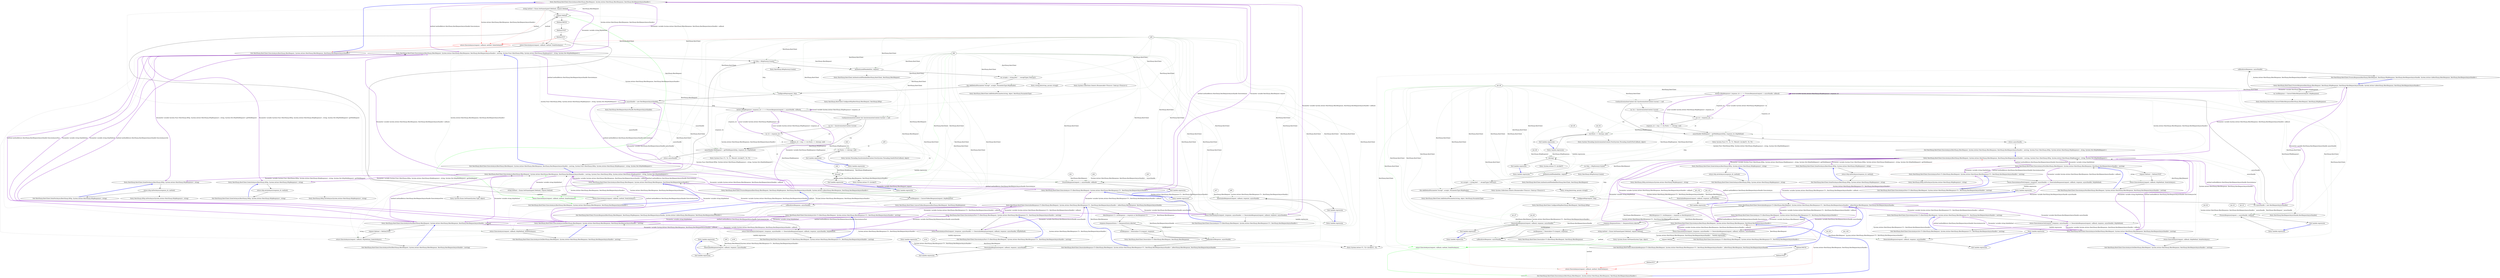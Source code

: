 digraph  {
n0 [label="Entry RestSharp.RestClient.ExecuteAsync(RestSharp.IRestRequest, System.Action<RestSharp.IRestResponse, RestSharp.RestRequestAsyncHandle>)", span="32-32", cluster="RestSharp.RestClient.ExecuteAsync(RestSharp.IRestRequest, System.Action<RestSharp.IRestResponse, RestSharp.RestRequestAsyncHandle>)"];
n1 [label="string method = Enum.GetName(typeof (Method), request.Method)", span="35-35", cluster="RestSharp.RestClient.ExecuteAsync(RestSharp.IRestRequest, System.Action<RestSharp.IRestResponse, RestSharp.RestRequestAsyncHandle>)"];
n2 [label="request.Method", span="36-36", cluster="RestSharp.RestClient.ExecuteAsync(RestSharp.IRestRequest, System.Action<RestSharp.IRestResponse, RestSharp.RestRequestAsyncHandle>)"];
n6 [color=red, community=0, label="return ExecuteAsync(request, callback, method, DoAsGetAsync);", span="41-41", cluster="RestSharp.RestClient.ExecuteAsync(RestSharp.IRestRequest, System.Action<RestSharp.IRestResponse, RestSharp.RestRequestAsyncHandle>)"];
n7 [label="return ExecuteAsync(request, callback, method, DoAsPostAsync);", span="43-43", cluster="RestSharp.RestClient.ExecuteAsync(RestSharp.IRestRequest, System.Action<RestSharp.IRestResponse, RestSharp.RestRequestAsyncHandle>)"];
n10 [label="Entry RestSharp.RestClient.ExecuteAsync(RestSharp.IRestRequest, System.Action<RestSharp.IRestResponse, RestSharp.RestRequestAsyncHandle>, \\nstring, System.Func<RestSharp.IHttp, System.Action<RestSharp.HttpResponse>, string, System.Net.HttpWebRequest>)", span="70-70", cluster="RestSharp.RestClient.ExecuteAsync(RestSharp.IRestRequest, System.Action<RestSharp.IRestResponse, RestSharp.RestRequestAsyncHandle>, \\nstring, System.Func<RestSharp.IHttp, System.Action<RestSharp.HttpResponse>, string, System.Net.HttpWebRequest>)"];
n65 [label="Entry RestSharp.RestClient.ExecuteAsync<T>(RestSharp.IRestRequest, System.Action<RestSharp.IRestResponse<T>, RestSharp.RestRequestAsyncHandle>)", span="119-119", cluster="RestSharp.RestClient.ExecuteAsync<T>(RestSharp.IRestRequest, System.Action<RestSharp.IRestResponse<T>, RestSharp.RestRequestAsyncHandle>)"];
n66 [label="return ExecuteAsync(request, (response, asyncHandle) => DeserializeResponse(request, callback, response, asyncHandle));", span="121-121", cluster="RestSharp.RestClient.ExecuteAsync<T>(RestSharp.IRestRequest, System.Action<RestSharp.IRestResponse<T>, RestSharp.RestRequestAsyncHandle>)"];
n9 [label="Entry System.Enum.GetName(System.Type, object)", span="0-0", cluster="System.Enum.GetName(System.Type, object)"];
n3 [label="Method.PATCH", span="38-38", cluster="RestSharp.RestClient.ExecuteAsync(RestSharp.IRestRequest, System.Action<RestSharp.IRestResponse, RestSharp.RestRequestAsyncHandle>)"];
d7 [color=green, community=0, label="return ExecuteAsync(request, callback, method, DoAsPostAsync);", span="43-43", cluster="RestSharp.RestClient.ExecuteAsync(RestSharp.IRestRequest, System.Action<RestSharp.IRestResponse, RestSharp.RestRequestAsyncHandle>)"];
n4 [label="Method.POST", span="39-39", cluster="RestSharp.RestClient.ExecuteAsync(RestSharp.IRestRequest, System.Action<RestSharp.IRestResponse, RestSharp.RestRequestAsyncHandle>)"];
n5 [label="Method.PUT", span="40-40", cluster="RestSharp.RestClient.ExecuteAsync(RestSharp.IRestRequest, System.Action<RestSharp.IRestResponse, RestSharp.RestRequestAsyncHandle>)"];
d6 [label="return ExecuteAsync(request, callback, method, DoAsGetAsync);", span="41-41", cluster="RestSharp.RestClient.ExecuteAsync(RestSharp.IRestRequest, System.Action<RestSharp.IRestResponse, RestSharp.RestRequestAsyncHandle>)"];
n8 [label="Exit RestSharp.RestClient.ExecuteAsync(RestSharp.IRestRequest, System.Action<RestSharp.IRestResponse, RestSharp.RestRequestAsyncHandle>)", span="32-32", cluster="RestSharp.RestClient.ExecuteAsync(RestSharp.IRestRequest, System.Action<RestSharp.IRestResponse, RestSharp.RestRequestAsyncHandle>)"];
d8 [label="Exit RestSharp.RestClient.ExecuteAsync(RestSharp.IRestRequest, System.Action<RestSharp.IRestResponse, RestSharp.RestRequestAsyncHandle>)", span="32-32", cluster="RestSharp.RestClient.ExecuteAsync(RestSharp.IRestRequest, System.Action<RestSharp.IRestResponse, RestSharp.RestRequestAsyncHandle>)"];
d10 [label="Entry RestSharp.RestClient.ExecuteAsync(RestSharp.IRestRequest, System.Action<RestSharp.IRestResponse, RestSharp.RestRequestAsyncHandle>, \\nstring, System.Func<RestSharp.IHttp, System.Action<RestSharp.HttpResponse>, string, System.Net.HttpWebRequest>)", span="70-70", cluster="RestSharp.RestClient.ExecuteAsync(RestSharp.IRestRequest, System.Action<RestSharp.IRestResponse, RestSharp.RestRequestAsyncHandle>, \\nstring, System.Func<RestSharp.IHttp, System.Action<RestSharp.HttpResponse>, string, System.Net.HttpWebRequest>)"];
d0 [label="Entry RestSharp.RestClient.ExecuteAsync(RestSharp.IRestRequest, System.Action<RestSharp.IRestResponse, RestSharp.RestRequestAsyncHandle>)", span="32-32", cluster="RestSharp.RestClient.ExecuteAsync(RestSharp.IRestRequest, System.Action<RestSharp.IRestResponse, RestSharp.RestRequestAsyncHandle>)"];
d1 [label="string method = Enum.GetName(typeof (Method), request.Method)", span="35-35", cluster="RestSharp.RestClient.ExecuteAsync(RestSharp.IRestRequest, System.Action<RestSharp.IRestResponse, RestSharp.RestRequestAsyncHandle>)"];
n18 [label="var http = HttpFactory.Create()", span="72-72", cluster="RestSharp.RestClient.ExecuteAsync(RestSharp.IRestRequest, System.Action<RestSharp.IRestResponse, RestSharp.RestRequestAsyncHandle>, \\nstring, System.Func<RestSharp.IHttp, System.Action<RestSharp.HttpResponse>, string, System.Net.HttpWebRequest>)"];
n19 [label="AuthenticateIfNeeded(this, request)", span="73-73", cluster="RestSharp.RestClient.ExecuteAsync(RestSharp.IRestRequest, System.Action<RestSharp.IRestResponse, RestSharp.RestRequestAsyncHandle>, \\nstring, System.Func<RestSharp.IHttp, System.Action<RestSharp.HttpResponse>, string, System.Net.HttpWebRequest>)"];
n22 [label="ConfigureHttp(request, http)", span="79-79", cluster="RestSharp.RestClient.ExecuteAsync(RestSharp.IRestRequest, System.Action<RestSharp.IRestResponse, RestSharp.RestRequestAsyncHandle>, \\nstring, System.Func<RestSharp.IHttp, System.Action<RestSharp.HttpResponse>, string, System.Net.HttpWebRequest>)"];
n23 [label="var asyncHandle = new RestRequestAsyncHandle()", span="81-81", cluster="RestSharp.RestClient.ExecuteAsync(RestSharp.IRestRequest, System.Action<RestSharp.IRestResponse, RestSharp.RestRequestAsyncHandle>, \\nstring, System.Func<RestSharp.IHttp, System.Action<RestSharp.HttpResponse>, string, System.Net.HttpWebRequest>)"];
n24 [label="Action<HttpResponse> response_cb = r => ProcessResponse(request, r, asyncHandle, callback)", span="83-83", cluster="RestSharp.RestClient.ExecuteAsync(RestSharp.IRestRequest, System.Action<RestSharp.IRestResponse, RestSharp.RestRequestAsyncHandle>, \\nstring, System.Func<RestSharp.IHttp, System.Action<RestSharp.HttpResponse>, string, System.Net.HttpWebRequest>)"];
n29 [label="asyncHandle.WebRequest = getWebRequest(http, response_cb, httpMethod)", span="93-93", cluster="RestSharp.RestClient.ExecuteAsync(RestSharp.IRestRequest, System.Action<RestSharp.IRestResponse, RestSharp.RestRequestAsyncHandle>, \\nstring, System.Func<RestSharp.IHttp, System.Action<RestSharp.HttpResponse>, string, System.Net.HttpWebRequest>)"];
n11 [label="Entry RestSharp.RestClient.ExecuteAsyncGet(RestSharp.IRestRequest, System.Action<RestSharp.IRestResponse, RestSharp.RestRequestAsyncHandle>, \\nstring)", span="53-53", cluster="RestSharp.RestClient.ExecuteAsyncGet(RestSharp.IRestRequest, System.Action<RestSharp.IRestResponse, RestSharp.RestRequestAsyncHandle>, \\nstring)"];
n14 [label="Entry RestSharp.RestClient.ExecuteAsyncPost(RestSharp.IRestRequest, System.Action<RestSharp.IRestResponse, RestSharp.RestRequestAsyncHandle>, \\nstring)", span="64-64", cluster="RestSharp.RestClient.ExecuteAsyncPost(RestSharp.IRestRequest, System.Action<RestSharp.IRestResponse, RestSharp.RestRequestAsyncHandle>, \\nstring)"];
n41 [label="ProcessResponse(request, r, asyncHandle, callback)", span="83-83", cluster="lambda expression"];
n52 [label="Entry RestSharp.RestClient.DoAsGetAsync(RestSharp.IHttp, System.Action<RestSharp.HttpResponse>, string)", span="97-97", cluster="RestSharp.RestClient.DoAsGetAsync(RestSharp.IHttp, System.Action<RestSharp.HttpResponse>, string)"];
n56 [label="Entry RestSharp.RestClient.DoAsPostAsync(RestSharp.IHttp, System.Action<RestSharp.HttpResponse>, string)", span="102-102", cluster="RestSharp.RestClient.DoAsPostAsync(RestSharp.IHttp, System.Action<RestSharp.HttpResponse>, string)"];
n32 [label="Entry RestSharp.IHttpFactory.Create()", span="4-4", cluster="RestSharp.IHttpFactory.Create()"];
n20 [label="var accepts = string.Join('', '', AcceptTypes.ToArray())", span="76-76", cluster="RestSharp.RestClient.ExecuteAsync(RestSharp.IRestRequest, System.Action<RestSharp.IRestResponse, RestSharp.RestRequestAsyncHandle>, \\nstring, System.Func<RestSharp.IHttp, System.Action<RestSharp.HttpResponse>, string, System.Net.HttpWebRequest>)"];
n33 [label="Entry RestSharp.RestClient.AuthenticateIfNeeded(RestSharp.RestClient, RestSharp.IRestRequest)", span="208-208", cluster="RestSharp.RestClient.AuthenticateIfNeeded(RestSharp.RestClient, RestSharp.IRestRequest)"];
n21 [label="this.AddDefaultParameter(''Accept'', accepts, ParameterType.HttpHeader)", span="77-77", cluster="RestSharp.RestClient.ExecuteAsync(RestSharp.IRestRequest, System.Action<RestSharp.IRestResponse, RestSharp.RestRequestAsyncHandle>, \\nstring, System.Func<RestSharp.IHttp, System.Action<RestSharp.HttpResponse>, string, System.Net.HttpWebRequest>)"];
n34 [label="Entry System.Collections.Generic.IEnumerable<TSource>.ToArray<TSource>()", span="0-0", cluster="System.Collections.Generic.IEnumerable<TSource>.ToArray<TSource>()"];
n35 [label="Entry string.Join(string, params string[])", span="0-0", cluster="string.Join(string, params string[])"];
n36 [label="Entry RestSharp.IRestClient.AddDefaultParameter(string, object, RestSharp.ParameterType)", span="240-240", cluster="RestSharp.IRestClient.AddDefaultParameter(string, object, RestSharp.ParameterType)"];
n37 [label="Entry RestSharp.RestClient.ConfigureHttp(RestSharp.IRestRequest, RestSharp.IHttp)", span="280-280", cluster="RestSharp.RestClient.ConfigureHttp(RestSharp.IRestRequest, RestSharp.IHttp)"];
n30 [label="return asyncHandle;", span="94-94", cluster="RestSharp.RestClient.ExecuteAsync(RestSharp.IRestRequest, System.Action<RestSharp.IRestResponse, RestSharp.RestRequestAsyncHandle>, \\nstring, System.Func<RestSharp.IHttp, System.Action<RestSharp.HttpResponse>, string, System.Net.HttpWebRequest>)"];
n38 [label="Entry RestSharp.RestRequestAsyncHandle.RestRequestAsyncHandle()", span="8-8", cluster="RestSharp.RestRequestAsyncHandle.RestRequestAsyncHandle()"];
n25 [label="UseSynchronizationContext && SynchronizationContext.Current != null", span="85-85", cluster="RestSharp.RestClient.ExecuteAsync(RestSharp.IRestRequest, System.Action<RestSharp.IRestResponse, RestSharp.RestRequestAsyncHandle>, \\nstring, System.Func<RestSharp.IHttp, System.Action<RestSharp.HttpResponse>, string, System.Net.HttpWebRequest>)"];
n27 [label="var cb = response_cb", span="88-88", cluster="RestSharp.RestClient.ExecuteAsync(RestSharp.IRestRequest, System.Action<RestSharp.IRestResponse, RestSharp.RestRequestAsyncHandle>, \\nstring, System.Func<RestSharp.IHttp, System.Action<RestSharp.HttpResponse>, string, System.Net.HttpWebRequest>)"];
n28 [label="response_cb = resp => ctx.Post(s => cb(resp), null)", span="90-90", cluster="RestSharp.RestClient.ExecuteAsync(RestSharp.IRestRequest, System.Action<RestSharp.IRestResponse, RestSharp.RestRequestAsyncHandle>, \\nstring, System.Func<RestSharp.IHttp, System.Action<RestSharp.HttpResponse>, string, System.Net.HttpWebRequest>)"];
n26 [label="var ctx = SynchronizationContext.Current", span="87-87", cluster="RestSharp.RestClient.ExecuteAsync(RestSharp.IRestRequest, System.Action<RestSharp.IRestResponse, RestSharp.RestRequestAsyncHandle>, \\nstring, System.Func<RestSharp.IHttp, System.Action<RestSharp.HttpResponse>, string, System.Net.HttpWebRequest>)"];
n45 [label="ctx.Post(s => cb(resp), null)", span="90-90", cluster="lambda expression"];
n49 [label="cb(resp)", span="90-90", cluster="lambda expression"];
n39 [label="Entry System.Func<T1, T2, T3, TResult>.Invoke(T1, T2, T3)", span="0-0", cluster="System.Func<T1, T2, T3, TResult>.Invoke(T1, T2, T3)"];
n31 [label="Exit RestSharp.RestClient.ExecuteAsync(RestSharp.IRestRequest, System.Action<RestSharp.IRestResponse, RestSharp.RestRequestAsyncHandle>, \\nstring, System.Func<RestSharp.IHttp, System.Action<RestSharp.HttpResponse>, string, System.Net.HttpWebRequest>)", span="70-70", cluster="RestSharp.RestClient.ExecuteAsync(RestSharp.IRestRequest, System.Action<RestSharp.IRestResponse, RestSharp.RestRequestAsyncHandle>, \\nstring, System.Func<RestSharp.IHttp, System.Action<RestSharp.HttpResponse>, string, System.Net.HttpWebRequest>)"];
n12 [label="return ExecuteAsync(request, callback, httpMethod, DoAsPostAsync);", span="55-55", cluster="RestSharp.RestClient.ExecuteAsyncGet(RestSharp.IRestRequest, System.Action<RestSharp.IRestResponse, RestSharp.RestRequestAsyncHandle>, \\nstring)"];
n72 [label="Entry RestSharp.RestClient.ExecuteAsyncGet<T>(RestSharp.IRestRequest, System.Action<RestSharp.IRestResponse<T>, RestSharp.RestRequestAsyncHandle>, \\nstring)", span="131-131", cluster="RestSharp.RestClient.ExecuteAsyncGet<T>(RestSharp.IRestRequest, System.Action<RestSharp.IRestResponse<T>, RestSharp.RestRequestAsyncHandle>, \\nstring)"];
n73 [label="return ExecuteAsyncGet(request, (response, asyncHandle) => DeserializeResponse(request, callback, response, asyncHandle), httpMethod);", span="133-133", cluster="RestSharp.RestClient.ExecuteAsyncGet<T>(RestSharp.IRestRequest, System.Action<RestSharp.IRestResponse<T>, RestSharp.RestRequestAsyncHandle>, \\nstring)"];
n13 [label="Exit RestSharp.RestClient.ExecuteAsyncGet(RestSharp.IRestRequest, System.Action<RestSharp.IRestResponse, RestSharp.RestRequestAsyncHandle>, \\nstring)", span="53-53", cluster="RestSharp.RestClient.ExecuteAsyncGet(RestSharp.IRestRequest, System.Action<RestSharp.IRestResponse, RestSharp.RestRequestAsyncHandle>, \\nstring)"];
n15 [label="request.Method = Method.POST", span="66-66", cluster="RestSharp.RestClient.ExecuteAsyncPost(RestSharp.IRestRequest, System.Action<RestSharp.IRestResponse, RestSharp.RestRequestAsyncHandle>, \\nstring)"];
n16 [label="return ExecuteAsync(request, callback, httpMethod, DoAsGetAsync);", span="67-67", cluster="RestSharp.RestClient.ExecuteAsyncPost(RestSharp.IRestRequest, System.Action<RestSharp.IRestResponse, RestSharp.RestRequestAsyncHandle>, \\nstring)"];
n78 [label="Entry RestSharp.RestClient.ExecuteAsyncPost<T>(RestSharp.IRestRequest, System.Action<RestSharp.IRestResponse<T>, RestSharp.RestRequestAsyncHandle>, \\nstring)", span="143-143", cluster="RestSharp.RestClient.ExecuteAsyncPost<T>(RestSharp.IRestRequest, System.Action<RestSharp.IRestResponse<T>, RestSharp.RestRequestAsyncHandle>, \\nstring)"];
n79 [label="return ExecuteAsyncPost(request, (response, asyncHandle) => DeserializeResponse(request, callback, response, asyncHandle), httpMethod);", span="145-145", cluster="RestSharp.RestClient.ExecuteAsyncPost<T>(RestSharp.IRestRequest, System.Action<RestSharp.IRestResponse<T>, RestSharp.RestRequestAsyncHandle>, \\nstring)"];
n17 [label="Exit RestSharp.RestClient.ExecuteAsyncPost(RestSharp.IRestRequest, System.Action<RestSharp.IRestResponse, RestSharp.RestRequestAsyncHandle>, \\nstring)", span="64-64", cluster="RestSharp.RestClient.ExecuteAsyncPost(RestSharp.IRestRequest, System.Action<RestSharp.IRestResponse, RestSharp.RestRequestAsyncHandle>, \\nstring)"];
n40 [label="Entry lambda expression", span="83-83", cluster="lambda expression"];
n42 [label="Exit lambda expression", span="83-83", cluster="lambda expression"];
n43 [label="Entry RestSharp.RestClient.ProcessResponse(RestSharp.IRestRequest, RestSharp.HttpResponse, RestSharp.RestRequestAsyncHandle, System.Action<\\nRestSharp.IRestResponse, RestSharp.RestRequestAsyncHandle>)", span="107-107", cluster="RestSharp.RestClient.ProcessResponse(RestSharp.IRestRequest, RestSharp.HttpResponse, RestSharp.RestRequestAsyncHandle, System.Action<\\nRestSharp.IRestResponse, RestSharp.RestRequestAsyncHandle>)"];
n60 [label="var restResponse = ConvertToRestResponse(request, httpResponse)", span="109-109", cluster="RestSharp.RestClient.ProcessResponse(RestSharp.IRestRequest, RestSharp.HttpResponse, RestSharp.RestRequestAsyncHandle, System.Action<\\nRestSharp.IRestResponse, RestSharp.RestRequestAsyncHandle>)"];
n61 [label="callback(restResponse, asyncHandle)", span="110-110", cluster="RestSharp.RestClient.ProcessResponse(RestSharp.IRestRequest, RestSharp.HttpResponse, RestSharp.RestRequestAsyncHandle, System.Action<\\nRestSharp.IRestResponse, RestSharp.RestRequestAsyncHandle>)"];
n63 [label="Entry RestSharp.RestClient.ConvertToRestResponse(RestSharp.IRestRequest, RestSharp.HttpResponse)", span="379-379", cluster="RestSharp.RestClient.ConvertToRestResponse(RestSharp.IRestRequest, RestSharp.HttpResponse)"];
n62 [label="Exit RestSharp.RestClient.ProcessResponse(RestSharp.IRestRequest, RestSharp.HttpResponse, RestSharp.RestRequestAsyncHandle, System.Action<\\nRestSharp.IRestResponse, RestSharp.RestRequestAsyncHandle>)", span="107-107", cluster="RestSharp.RestClient.ProcessResponse(RestSharp.IRestRequest, RestSharp.HttpResponse, RestSharp.RestRequestAsyncHandle, System.Action<\\nRestSharp.IRestResponse, RestSharp.RestRequestAsyncHandle>)"];
n64 [label="Entry System.Action<T1, T2>.Invoke(T1, T2)", span="0-0", cluster="System.Action<T1, T2>.Invoke(T1, T2)"];
n44 [label="Entry lambda expression", span="90-90", cluster="lambda expression"];
n46 [label="Exit lambda expression", span="90-90", cluster="lambda expression"];
n47 [label="Entry System.Threading.SynchronizationContext.Post(System.Threading.SendOrPostCallback, object)", span="0-0", cluster="System.Threading.SynchronizationContext.Post(System.Threading.SendOrPostCallback, object)"];
n48 [label="Entry lambda expression", span="90-90", cluster="lambda expression"];
n50 [label="Exit lambda expression", span="90-90", cluster="lambda expression"];
n51 [label="Entry System.Action<T>.Invoke(T)", span="0-0", cluster="System.Action<T>.Invoke(T)"];
n53 [label="return http.AsGetAsync(response_cb, method);", span="99-99", cluster="RestSharp.RestClient.DoAsGetAsync(RestSharp.IHttp, System.Action<RestSharp.HttpResponse>, string)"];
n54 [label="Exit RestSharp.RestClient.DoAsGetAsync(RestSharp.IHttp, System.Action<RestSharp.HttpResponse>, string)", span="97-97", cluster="RestSharp.RestClient.DoAsGetAsync(RestSharp.IHttp, System.Action<RestSharp.HttpResponse>, string)"];
n55 [label="Entry RestSharp.IHttp.AsGetAsync(System.Action<RestSharp.HttpResponse>, string)", span="55-55", cluster="RestSharp.IHttp.AsGetAsync(System.Action<RestSharp.HttpResponse>, string)"];
n57 [label="return http.AsPostAsync(response_cb, method);", span="104-104", cluster="RestSharp.RestClient.DoAsPostAsync(RestSharp.IHttp, System.Action<RestSharp.HttpResponse>, string)"];
n58 [label="Exit RestSharp.RestClient.DoAsPostAsync(RestSharp.IHttp, System.Action<RestSharp.HttpResponse>, string)", span="102-102", cluster="RestSharp.RestClient.DoAsPostAsync(RestSharp.IHttp, System.Action<RestSharp.HttpResponse>, string)"];
n59 [label="Entry RestSharp.IHttp.AsPostAsync(System.Action<RestSharp.HttpResponse>, string)", span="54-54", cluster="RestSharp.IHttp.AsPostAsync(System.Action<RestSharp.HttpResponse>, string)"];
n69 [label="DeserializeResponse(request, callback, response, asyncHandle)", span="121-121", cluster="lambda expression"];
n67 [label="Exit RestSharp.RestClient.ExecuteAsync<T>(RestSharp.IRestRequest, System.Action<RestSharp.IRestResponse<T>, RestSharp.RestRequestAsyncHandle>)", span="119-119", cluster="RestSharp.RestClient.ExecuteAsync<T>(RestSharp.IRestRequest, System.Action<RestSharp.IRestResponse<T>, RestSharp.RestRequestAsyncHandle>)"];
n68 [label="Entry lambda expression", span="121-121", cluster="lambda expression"];
n70 [label="Exit lambda expression", span="121-121", cluster="lambda expression"];
n71 [label="Entry RestSharp.RestClient.DeserializeResponse<T>(RestSharp.IRestRequest, System.Action<RestSharp.IRestResponse<T>, RestSharp.RestRequestAsyncHandle>, \\nRestSharp.IRestResponse, RestSharp.RestRequestAsyncHandle)", span="148-148", cluster="RestSharp.RestClient.DeserializeResponse<T>(RestSharp.IRestRequest, System.Action<RestSharp.IRestResponse<T>, RestSharp.RestRequestAsyncHandle>, \\nRestSharp.IRestResponse, RestSharp.RestRequestAsyncHandle)"];
n84 [label="IRestResponse<T> restResponse = response as RestResponse<T>", span="150-150", cluster="RestSharp.RestClient.DeserializeResponse<T>(RestSharp.IRestRequest, System.Action<RestSharp.IRestResponse<T>, RestSharp.RestRequestAsyncHandle>, \\nRestSharp.IRestResponse, RestSharp.RestRequestAsyncHandle)"];
n85 [label="response.ResponseStatus != ResponseStatus.Aborted", span="151-151", cluster="RestSharp.RestClient.DeserializeResponse<T>(RestSharp.IRestRequest, System.Action<RestSharp.IRestResponse<T>, RestSharp.RestRequestAsyncHandle>, \\nRestSharp.IRestResponse, RestSharp.RestRequestAsyncHandle)"];
n86 [label="restResponse = Deserialize<T>(request, response)", span="153-153", cluster="RestSharp.RestClient.DeserializeResponse<T>(RestSharp.IRestRequest, System.Action<RestSharp.IRestResponse<T>, RestSharp.RestRequestAsyncHandle>, \\nRestSharp.IRestResponse, RestSharp.RestRequestAsyncHandle)"];
n87 [label="callback(restResponse, asyncHandle)", span="156-156", cluster="RestSharp.RestClient.DeserializeResponse<T>(RestSharp.IRestRequest, System.Action<RestSharp.IRestResponse<T>, RestSharp.RestRequestAsyncHandle>, \\nRestSharp.IRestResponse, RestSharp.RestRequestAsyncHandle)"];
n89 [label="Entry RestSharp.RestClient.Deserialize<T>(RestSharp.IRestRequest, RestSharp.IRestResponse)", span="424-424", cluster="RestSharp.RestClient.Deserialize<T>(RestSharp.IRestRequest, RestSharp.IRestResponse)"];
n88 [label="Exit RestSharp.RestClient.DeserializeResponse<T>(RestSharp.IRestRequest, System.Action<RestSharp.IRestResponse<T>, RestSharp.RestRequestAsyncHandle>, \\nRestSharp.IRestResponse, RestSharp.RestRequestAsyncHandle)", span="148-148", cluster="RestSharp.RestClient.DeserializeResponse<T>(RestSharp.IRestRequest, System.Action<RestSharp.IRestResponse<T>, RestSharp.RestRequestAsyncHandle>, \\nRestSharp.IRestResponse, RestSharp.RestRequestAsyncHandle)"];
n76 [label="DeserializeResponse(request, callback, response, asyncHandle)", span="133-133", cluster="lambda expression"];
n74 [label="Exit RestSharp.RestClient.ExecuteAsyncGet<T>(RestSharp.IRestRequest, System.Action<RestSharp.IRestResponse<T>, RestSharp.RestRequestAsyncHandle>, \\nstring)", span="131-131", cluster="RestSharp.RestClient.ExecuteAsyncGet<T>(RestSharp.IRestRequest, System.Action<RestSharp.IRestResponse<T>, RestSharp.RestRequestAsyncHandle>, \\nstring)"];
n75 [label="Entry lambda expression", span="133-133", cluster="lambda expression"];
n77 [label="Exit lambda expression", span="133-133", cluster="lambda expression"];
n82 [label="DeserializeResponse(request, callback, response, asyncHandle)", span="145-145", cluster="lambda expression"];
n80 [label="Exit RestSharp.RestClient.ExecuteAsyncPost<T>(RestSharp.IRestRequest, System.Action<RestSharp.IRestResponse<T>, RestSharp.RestRequestAsyncHandle>, \\nstring)", span="143-143", cluster="RestSharp.RestClient.ExecuteAsyncPost<T>(RestSharp.IRestRequest, System.Action<RestSharp.IRestResponse<T>, RestSharp.RestRequestAsyncHandle>, \\nstring)"];
n81 [label="Entry lambda expression", span="145-145", cluster="lambda expression"];
n83 [label="Exit lambda expression", span="145-145", cluster="lambda expression"];
m0_35 [label="Entry string.Join(string, params string[])", span="0-0", cluster="string.Join(string, params string[])", file="RestClient.Async.cs"];
m0_72 [label="Entry RestSharp.RestClient.ExecuteAsyncGet<T>(RestSharp.IRestRequest, System.Action<RestSharp.IRestResponse<T>, RestSharp.RestRequestAsyncHandle>, \\nstring)", span="131-131", cluster="RestSharp.RestClient.ExecuteAsyncGet<T>(RestSharp.IRestRequest, System.Action<RestSharp.IRestResponse<T>, RestSharp.RestRequestAsyncHandle>, \\nstring)", file="RestClient.Async.cs"];
m0_73 [label="return ExecuteAsyncGet(request, (response, asyncHandle) => DeserializeResponse(request, callback, response, asyncHandle), httpMethod);", span="133-133", cluster="RestSharp.RestClient.ExecuteAsyncGet<T>(RestSharp.IRestRequest, System.Action<RestSharp.IRestResponse<T>, RestSharp.RestRequestAsyncHandle>, \\nstring)", file="RestClient.Async.cs"];
m0_74 [label="Exit RestSharp.RestClient.ExecuteAsyncGet<T>(RestSharp.IRestRequest, System.Action<RestSharp.IRestResponse<T>, RestSharp.RestRequestAsyncHandle>, \\nstring)", span="131-131", cluster="RestSharp.RestClient.ExecuteAsyncGet<T>(RestSharp.IRestRequest, System.Action<RestSharp.IRestResponse<T>, RestSharp.RestRequestAsyncHandle>, \\nstring)", file="RestClient.Async.cs"];
m0_43 [label="Entry RestSharp.RestClient.ProcessResponse(RestSharp.IRestRequest, RestSharp.HttpResponse, RestSharp.RestRequestAsyncHandle, System.Action<\\nRestSharp.IRestResponse, RestSharp.RestRequestAsyncHandle>)", span="107-107", cluster="RestSharp.RestClient.ProcessResponse(RestSharp.IRestRequest, RestSharp.HttpResponse, RestSharp.RestRequestAsyncHandle, System.Action<\\nRestSharp.IRestResponse, RestSharp.RestRequestAsyncHandle>)", file="RestClient.Async.cs"];
m0_60 [label="var restResponse = ConvertToRestResponse(request, httpResponse)", span="109-109", cluster="RestSharp.RestClient.ProcessResponse(RestSharp.IRestRequest, RestSharp.HttpResponse, RestSharp.RestRequestAsyncHandle, System.Action<\\nRestSharp.IRestResponse, RestSharp.RestRequestAsyncHandle>)", file="RestClient.Async.cs"];
m0_61 [label="callback(restResponse, asyncHandle)", span="110-110", cluster="RestSharp.RestClient.ProcessResponse(RestSharp.IRestRequest, RestSharp.HttpResponse, RestSharp.RestRequestAsyncHandle, System.Action<\\nRestSharp.IRestResponse, RestSharp.RestRequestAsyncHandle>)", file="RestClient.Async.cs"];
m0_62 [label="Exit RestSharp.RestClient.ProcessResponse(RestSharp.IRestRequest, RestSharp.HttpResponse, RestSharp.RestRequestAsyncHandle, System.Action<\\nRestSharp.IRestResponse, RestSharp.RestRequestAsyncHandle>)", span="107-107", cluster="RestSharp.RestClient.ProcessResponse(RestSharp.IRestRequest, RestSharp.HttpResponse, RestSharp.RestRequestAsyncHandle, System.Action<\\nRestSharp.IRestResponse, RestSharp.RestRequestAsyncHandle>)", file="RestClient.Async.cs"];
m0_36 [label="Entry RestSharp.IRestClient.AddDefaultParameter(string, object, RestSharp.ParameterType)", span="240-240", cluster="RestSharp.IRestClient.AddDefaultParameter(string, object, RestSharp.ParameterType)", file="RestClient.Async.cs"];
m0_38 [label="Entry RestSharp.RestRequestAsyncHandle.RestRequestAsyncHandle()", span="8-8", cluster="RestSharp.RestRequestAsyncHandle.RestRequestAsyncHandle()", file="RestClient.Async.cs"];
m0_89 [label="Entry RestSharp.RestClient.Deserialize<T>(RestSharp.IRestRequest, RestSharp.IRestResponse)", span="424-424", cluster="RestSharp.RestClient.Deserialize<T>(RestSharp.IRestRequest, RestSharp.IRestResponse)", file="RestClient.Async.cs"];
m0_14 [label="Entry RestSharp.RestClient.ExecuteAsyncPost(RestSharp.IRestRequest, System.Action<RestSharp.IRestResponse, RestSharp.RestRequestAsyncHandle>, \\nstring)", span="64-64", cluster="RestSharp.RestClient.ExecuteAsyncPost(RestSharp.IRestRequest, System.Action<RestSharp.IRestResponse, RestSharp.RestRequestAsyncHandle>, \\nstring)", file="RestClient.Async.cs"];
m0_15 [label="request.Method = Method.POST", span="66-66", cluster="RestSharp.RestClient.ExecuteAsyncPost(RestSharp.IRestRequest, System.Action<RestSharp.IRestResponse, RestSharp.RestRequestAsyncHandle>, \\nstring)", file="RestClient.Async.cs"];
m0_16 [label="return ExecuteAsync(request, callback, httpMethod, DoAsGetAsync);", span="67-67", cluster="RestSharp.RestClient.ExecuteAsyncPost(RestSharp.IRestRequest, System.Action<RestSharp.IRestResponse, RestSharp.RestRequestAsyncHandle>, \\nstring)", file="RestClient.Async.cs"];
m0_17 [label="Exit RestSharp.RestClient.ExecuteAsyncPost(RestSharp.IRestRequest, System.Action<RestSharp.IRestResponse, RestSharp.RestRequestAsyncHandle>, \\nstring)", span="64-64", cluster="RestSharp.RestClient.ExecuteAsyncPost(RestSharp.IRestRequest, System.Action<RestSharp.IRestResponse, RestSharp.RestRequestAsyncHandle>, \\nstring)", file="RestClient.Async.cs"];
m0_32 [label="Entry RestSharp.IHttpFactory.Create()", span="4-4", cluster="RestSharp.IHttpFactory.Create()", file="RestClient.Async.cs"];
m0_11 [label="Entry RestSharp.RestClient.ExecuteAsyncGet(RestSharp.IRestRequest, System.Action<RestSharp.IRestResponse, RestSharp.RestRequestAsyncHandle>, \\nstring)", span="53-53", cluster="RestSharp.RestClient.ExecuteAsyncGet(RestSharp.IRestRequest, System.Action<RestSharp.IRestResponse, RestSharp.RestRequestAsyncHandle>, \\nstring)", file="RestClient.Async.cs"];
m0_12 [label="return ExecuteAsync(request, callback, httpMethod, DoAsPostAsync);", span="55-55", cluster="RestSharp.RestClient.ExecuteAsyncGet(RestSharp.IRestRequest, System.Action<RestSharp.IRestResponse, RestSharp.RestRequestAsyncHandle>, \\nstring)", file="RestClient.Async.cs"];
m0_13 [label="Exit RestSharp.RestClient.ExecuteAsyncGet(RestSharp.IRestRequest, System.Action<RestSharp.IRestResponse, RestSharp.RestRequestAsyncHandle>, \\nstring)", span="53-53", cluster="RestSharp.RestClient.ExecuteAsyncGet(RestSharp.IRestRequest, System.Action<RestSharp.IRestResponse, RestSharp.RestRequestAsyncHandle>, \\nstring)", file="RestClient.Async.cs"];
m0_81 [label="Entry lambda expression", span="145-145", cluster="lambda expression", file="RestClient.Async.cs"];
m0_41 [label="ProcessResponse(request, r, asyncHandle, callback)", span="83-83", cluster="lambda expression", file="RestClient.Async.cs"];
m0_45 [label="ctx.Post(s => cb(resp), null)", span="90-90", cluster="lambda expression", file="RestClient.Async.cs"];
m0_49 [label="cb(resp)", span="90-90", cluster="lambda expression", file="RestClient.Async.cs"];
m0_40 [label="Entry lambda expression", span="83-83", cluster="lambda expression", file="RestClient.Async.cs"];
m0_42 [label="Exit lambda expression", span="83-83", cluster="lambda expression", file="RestClient.Async.cs"];
m0_44 [label="Entry lambda expression", span="90-90", cluster="lambda expression", file="RestClient.Async.cs"];
m0_46 [label="Exit lambda expression", span="90-90", cluster="lambda expression", file="RestClient.Async.cs"];
m0_48 [label="Entry lambda expression", span="90-90", cluster="lambda expression", file="RestClient.Async.cs"];
m0_50 [label="Exit lambda expression", span="90-90", cluster="lambda expression", file="RestClient.Async.cs"];
m0_69 [label="DeserializeResponse(request, callback, response, asyncHandle)", span="121-121", cluster="lambda expression", file="RestClient.Async.cs"];
m0_68 [label="Entry lambda expression", span="121-121", cluster="lambda expression", file="RestClient.Async.cs"];
m0_70 [label="Exit lambda expression", span="121-121", cluster="lambda expression", file="RestClient.Async.cs"];
m0_76 [label="DeserializeResponse(request, callback, response, asyncHandle)", span="133-133", cluster="lambda expression", file="RestClient.Async.cs"];
m0_75 [label="Entry lambda expression", span="133-133", cluster="lambda expression", file="RestClient.Async.cs"];
m0_77 [label="Exit lambda expression", span="133-133", cluster="lambda expression", file="RestClient.Async.cs"];
m0_82 [label="DeserializeResponse(request, callback, response, asyncHandle)", span="145-145", cluster="lambda expression", file="RestClient.Async.cs"];
m0_83 [label="Exit lambda expression", span="145-145", cluster="lambda expression", file="RestClient.Async.cs"];
m0_0 [label="Entry RestSharp.RestClient.ExecuteAsync(RestSharp.IRestRequest, System.Action<RestSharp.IRestResponse, RestSharp.RestRequestAsyncHandle>)", span="32-32", cluster="RestSharp.RestClient.ExecuteAsync(RestSharp.IRestRequest, System.Action<RestSharp.IRestResponse, RestSharp.RestRequestAsyncHandle>)", file="RestClient.Async.cs"];
m0_1 [label="string method = Enum.GetName(typeof (Method), request.Method)", span="35-35", cluster="RestSharp.RestClient.ExecuteAsync(RestSharp.IRestRequest, System.Action<RestSharp.IRestResponse, RestSharp.RestRequestAsyncHandle>)", file="RestClient.Async.cs"];
m0_2 [label="request.Method", span="36-36", cluster="RestSharp.RestClient.ExecuteAsync(RestSharp.IRestRequest, System.Action<RestSharp.IRestResponse, RestSharp.RestRequestAsyncHandle>)", file="RestClient.Async.cs"];
m0_6 [color=red, community=0, label="return ExecuteAsync(request, callback, method, DoAsGetAsync);", span="41-41", cluster="RestSharp.RestClient.ExecuteAsync(RestSharp.IRestRequest, System.Action<RestSharp.IRestResponse, RestSharp.RestRequestAsyncHandle>)", file="RestClient.Async.cs"];
m0_7 [label="return ExecuteAsync(request, callback, method, DoAsPostAsync);", span="43-43", cluster="RestSharp.RestClient.ExecuteAsync(RestSharp.IRestRequest, System.Action<RestSharp.IRestResponse, RestSharp.RestRequestAsyncHandle>)", file="RestClient.Async.cs", color=green, community=0];
m0_3 [label="Method.PATCH", span="38-38", cluster="RestSharp.RestClient.ExecuteAsync(RestSharp.IRestRequest, System.Action<RestSharp.IRestResponse, RestSharp.RestRequestAsyncHandle>)", file="RestClient.Async.cs"];
m0_4 [label="Method.POST", span="39-39", cluster="RestSharp.RestClient.ExecuteAsync(RestSharp.IRestRequest, System.Action<RestSharp.IRestResponse, RestSharp.RestRequestAsyncHandle>)", file="RestClient.Async.cs"];
m0_5 [label="Method.PUT", span="40-40", cluster="RestSharp.RestClient.ExecuteAsync(RestSharp.IRestRequest, System.Action<RestSharp.IRestResponse, RestSharp.RestRequestAsyncHandle>)", file="RestClient.Async.cs"];
m0_8 [label="Exit RestSharp.RestClient.ExecuteAsync(RestSharp.IRestRequest, System.Action<RestSharp.IRestResponse, RestSharp.RestRequestAsyncHandle>)", span="32-32", cluster="RestSharp.RestClient.ExecuteAsync(RestSharp.IRestRequest, System.Action<RestSharp.IRestResponse, RestSharp.RestRequestAsyncHandle>)", file="RestClient.Async.cs"];
m0_71 [label="Entry RestSharp.RestClient.DeserializeResponse<T>(RestSharp.IRestRequest, System.Action<RestSharp.IRestResponse<T>, RestSharp.RestRequestAsyncHandle>, \\nRestSharp.IRestResponse, RestSharp.RestRequestAsyncHandle)", span="148-148", cluster="RestSharp.RestClient.DeserializeResponse<T>(RestSharp.IRestRequest, System.Action<RestSharp.IRestResponse<T>, RestSharp.RestRequestAsyncHandle>, \\nRestSharp.IRestResponse, RestSharp.RestRequestAsyncHandle)", file="RestClient.Async.cs"];
m0_84 [label="IRestResponse<T> restResponse = response as RestResponse<T>", span="150-150", cluster="RestSharp.RestClient.DeserializeResponse<T>(RestSharp.IRestRequest, System.Action<RestSharp.IRestResponse<T>, RestSharp.RestRequestAsyncHandle>, \\nRestSharp.IRestResponse, RestSharp.RestRequestAsyncHandle)", file="RestClient.Async.cs"];
m0_85 [label="response.ResponseStatus != ResponseStatus.Aborted", span="151-151", cluster="RestSharp.RestClient.DeserializeResponse<T>(RestSharp.IRestRequest, System.Action<RestSharp.IRestResponse<T>, RestSharp.RestRequestAsyncHandle>, \\nRestSharp.IRestResponse, RestSharp.RestRequestAsyncHandle)", file="RestClient.Async.cs"];
m0_86 [label="restResponse = Deserialize<T>(request, response)", span="153-153", cluster="RestSharp.RestClient.DeserializeResponse<T>(RestSharp.IRestRequest, System.Action<RestSharp.IRestResponse<T>, RestSharp.RestRequestAsyncHandle>, \\nRestSharp.IRestResponse, RestSharp.RestRequestAsyncHandle)", file="RestClient.Async.cs"];
m0_87 [label="callback(restResponse, asyncHandle)", span="156-156", cluster="RestSharp.RestClient.DeserializeResponse<T>(RestSharp.IRestRequest, System.Action<RestSharp.IRestResponse<T>, RestSharp.RestRequestAsyncHandle>, \\nRestSharp.IRestResponse, RestSharp.RestRequestAsyncHandle)", file="RestClient.Async.cs"];
m0_88 [label="Exit RestSharp.RestClient.DeserializeResponse<T>(RestSharp.IRestRequest, System.Action<RestSharp.IRestResponse<T>, RestSharp.RestRequestAsyncHandle>, \\nRestSharp.IRestResponse, RestSharp.RestRequestAsyncHandle)", span="148-148", cluster="RestSharp.RestClient.DeserializeResponse<T>(RestSharp.IRestRequest, System.Action<RestSharp.IRestResponse<T>, RestSharp.RestRequestAsyncHandle>, \\nRestSharp.IRestResponse, RestSharp.RestRequestAsyncHandle)", file="RestClient.Async.cs"];
m0_10 [label="Entry RestSharp.RestClient.ExecuteAsync(RestSharp.IRestRequest, System.Action<RestSharp.IRestResponse, RestSharp.RestRequestAsyncHandle>, \\nstring, System.Func<RestSharp.IHttp, System.Action<RestSharp.HttpResponse>, string, System.Net.HttpWebRequest>)", span="70-70", cluster="RestSharp.RestClient.ExecuteAsync(RestSharp.IRestRequest, System.Action<RestSharp.IRestResponse, RestSharp.RestRequestAsyncHandle>, \\nstring, System.Func<RestSharp.IHttp, System.Action<RestSharp.HttpResponse>, string, System.Net.HttpWebRequest>)", file="RestClient.Async.cs"];
m0_18 [label="var http = HttpFactory.Create()", span="72-72", cluster="RestSharp.RestClient.ExecuteAsync(RestSharp.IRestRequest, System.Action<RestSharp.IRestResponse, RestSharp.RestRequestAsyncHandle>, \\nstring, System.Func<RestSharp.IHttp, System.Action<RestSharp.HttpResponse>, string, System.Net.HttpWebRequest>)", file="RestClient.Async.cs"];
m0_19 [label="AuthenticateIfNeeded(this, request)", span="73-73", cluster="RestSharp.RestClient.ExecuteAsync(RestSharp.IRestRequest, System.Action<RestSharp.IRestResponse, RestSharp.RestRequestAsyncHandle>, \\nstring, System.Func<RestSharp.IHttp, System.Action<RestSharp.HttpResponse>, string, System.Net.HttpWebRequest>)", file="RestClient.Async.cs"];
m0_22 [label="ConfigureHttp(request, http)", span="79-79", cluster="RestSharp.RestClient.ExecuteAsync(RestSharp.IRestRequest, System.Action<RestSharp.IRestResponse, RestSharp.RestRequestAsyncHandle>, \\nstring, System.Func<RestSharp.IHttp, System.Action<RestSharp.HttpResponse>, string, System.Net.HttpWebRequest>)", file="RestClient.Async.cs"];
m0_23 [label="var asyncHandle = new RestRequestAsyncHandle()", span="81-81", cluster="RestSharp.RestClient.ExecuteAsync(RestSharp.IRestRequest, System.Action<RestSharp.IRestResponse, RestSharp.RestRequestAsyncHandle>, \\nstring, System.Func<RestSharp.IHttp, System.Action<RestSharp.HttpResponse>, string, System.Net.HttpWebRequest>)", file="RestClient.Async.cs"];
m0_24 [label="Action<HttpResponse> response_cb = r => ProcessResponse(request, r, asyncHandle, callback)", span="83-83", cluster="RestSharp.RestClient.ExecuteAsync(RestSharp.IRestRequest, System.Action<RestSharp.IRestResponse, RestSharp.RestRequestAsyncHandle>, \\nstring, System.Func<RestSharp.IHttp, System.Action<RestSharp.HttpResponse>, string, System.Net.HttpWebRequest>)", file="RestClient.Async.cs"];
m0_29 [label="asyncHandle.WebRequest = getWebRequest(http, response_cb, httpMethod)", span="93-93", cluster="RestSharp.RestClient.ExecuteAsync(RestSharp.IRestRequest, System.Action<RestSharp.IRestResponse, RestSharp.RestRequestAsyncHandle>, \\nstring, System.Func<RestSharp.IHttp, System.Action<RestSharp.HttpResponse>, string, System.Net.HttpWebRequest>)", file="RestClient.Async.cs"];
m0_20 [label="var accepts = string.Join('', '', AcceptTypes.ToArray())", span="76-76", cluster="RestSharp.RestClient.ExecuteAsync(RestSharp.IRestRequest, System.Action<RestSharp.IRestResponse, RestSharp.RestRequestAsyncHandle>, \\nstring, System.Func<RestSharp.IHttp, System.Action<RestSharp.HttpResponse>, string, System.Net.HttpWebRequest>)", file="RestClient.Async.cs"];
m0_21 [label="this.AddDefaultParameter(''Accept'', accepts, ParameterType.HttpHeader)", span="77-77", cluster="RestSharp.RestClient.ExecuteAsync(RestSharp.IRestRequest, System.Action<RestSharp.IRestResponse, RestSharp.RestRequestAsyncHandle>, \\nstring, System.Func<RestSharp.IHttp, System.Action<RestSharp.HttpResponse>, string, System.Net.HttpWebRequest>)", file="RestClient.Async.cs"];
m0_30 [label="return asyncHandle;", span="94-94", cluster="RestSharp.RestClient.ExecuteAsync(RestSharp.IRestRequest, System.Action<RestSharp.IRestResponse, RestSharp.RestRequestAsyncHandle>, \\nstring, System.Func<RestSharp.IHttp, System.Action<RestSharp.HttpResponse>, string, System.Net.HttpWebRequest>)", file="RestClient.Async.cs"];
m0_25 [label="UseSynchronizationContext && SynchronizationContext.Current != null", span="85-85", cluster="RestSharp.RestClient.ExecuteAsync(RestSharp.IRestRequest, System.Action<RestSharp.IRestResponse, RestSharp.RestRequestAsyncHandle>, \\nstring, System.Func<RestSharp.IHttp, System.Action<RestSharp.HttpResponse>, string, System.Net.HttpWebRequest>)", file="RestClient.Async.cs"];
m0_27 [label="var cb = response_cb", span="88-88", cluster="RestSharp.RestClient.ExecuteAsync(RestSharp.IRestRequest, System.Action<RestSharp.IRestResponse, RestSharp.RestRequestAsyncHandle>, \\nstring, System.Func<RestSharp.IHttp, System.Action<RestSharp.HttpResponse>, string, System.Net.HttpWebRequest>)", file="RestClient.Async.cs"];
m0_28 [label="response_cb = resp => ctx.Post(s => cb(resp), null)", span="90-90", cluster="RestSharp.RestClient.ExecuteAsync(RestSharp.IRestRequest, System.Action<RestSharp.IRestResponse, RestSharp.RestRequestAsyncHandle>, \\nstring, System.Func<RestSharp.IHttp, System.Action<RestSharp.HttpResponse>, string, System.Net.HttpWebRequest>)", file="RestClient.Async.cs"];
m0_26 [label="var ctx = SynchronizationContext.Current", span="87-87", cluster="RestSharp.RestClient.ExecuteAsync(RestSharp.IRestRequest, System.Action<RestSharp.IRestResponse, RestSharp.RestRequestAsyncHandle>, \\nstring, System.Func<RestSharp.IHttp, System.Action<RestSharp.HttpResponse>, string, System.Net.HttpWebRequest>)", file="RestClient.Async.cs"];
m0_31 [label="Exit RestSharp.RestClient.ExecuteAsync(RestSharp.IRestRequest, System.Action<RestSharp.IRestResponse, RestSharp.RestRequestAsyncHandle>, \\nstring, System.Func<RestSharp.IHttp, System.Action<RestSharp.HttpResponse>, string, System.Net.HttpWebRequest>)", span="70-70", cluster="RestSharp.RestClient.ExecuteAsync(RestSharp.IRestRequest, System.Action<RestSharp.IRestResponse, RestSharp.RestRequestAsyncHandle>, \\nstring, System.Func<RestSharp.IHttp, System.Action<RestSharp.HttpResponse>, string, System.Net.HttpWebRequest>)", file="RestClient.Async.cs"];
m0_51 [label="Entry System.Action<T>.Invoke(T)", span="0-0", cluster="System.Action<T>.Invoke(T)", file="RestClient.Async.cs"];
m0_65 [label="Entry RestSharp.RestClient.ExecuteAsync<T>(RestSharp.IRestRequest, System.Action<RestSharp.IRestResponse<T>, RestSharp.RestRequestAsyncHandle>)", span="119-119", cluster="RestSharp.RestClient.ExecuteAsync<T>(RestSharp.IRestRequest, System.Action<RestSharp.IRestResponse<T>, RestSharp.RestRequestAsyncHandle>)", file="RestClient.Async.cs"];
m0_66 [label="return ExecuteAsync(request, (response, asyncHandle) => DeserializeResponse(request, callback, response, asyncHandle));", span="121-121", cluster="RestSharp.RestClient.ExecuteAsync<T>(RestSharp.IRestRequest, System.Action<RestSharp.IRestResponse<T>, RestSharp.RestRequestAsyncHandle>)", file="RestClient.Async.cs"];
m0_67 [label="Exit RestSharp.RestClient.ExecuteAsync<T>(RestSharp.IRestRequest, System.Action<RestSharp.IRestResponse<T>, RestSharp.RestRequestAsyncHandle>)", span="119-119", cluster="RestSharp.RestClient.ExecuteAsync<T>(RestSharp.IRestRequest, System.Action<RestSharp.IRestResponse<T>, RestSharp.RestRequestAsyncHandle>)", file="RestClient.Async.cs"];
m0_47 [label="Entry System.Threading.SynchronizationContext.Post(System.Threading.SendOrPostCallback, object)", span="0-0", cluster="System.Threading.SynchronizationContext.Post(System.Threading.SendOrPostCallback, object)", file="RestClient.Async.cs"];
m0_52 [label="Entry RestSharp.RestClient.DoAsGetAsync(RestSharp.IHttp, System.Action<RestSharp.HttpResponse>, string)", span="97-97", cluster="RestSharp.RestClient.DoAsGetAsync(RestSharp.IHttp, System.Action<RestSharp.HttpResponse>, string)", file="RestClient.Async.cs"];
m0_53 [label="return http.AsGetAsync(response_cb, method);", span="99-99", cluster="RestSharp.RestClient.DoAsGetAsync(RestSharp.IHttp, System.Action<RestSharp.HttpResponse>, string)", file="RestClient.Async.cs"];
m0_54 [label="Exit RestSharp.RestClient.DoAsGetAsync(RestSharp.IHttp, System.Action<RestSharp.HttpResponse>, string)", span="97-97", cluster="RestSharp.RestClient.DoAsGetAsync(RestSharp.IHttp, System.Action<RestSharp.HttpResponse>, string)", file="RestClient.Async.cs"];
m0_9 [label="Entry System.Enum.GetName(System.Type, object)", span="0-0", cluster="System.Enum.GetName(System.Type, object)", file="RestClient.Async.cs"];
m0_55 [label="Entry RestSharp.IHttp.AsGetAsync(System.Action<RestSharp.HttpResponse>, string)", span="55-55", cluster="RestSharp.IHttp.AsGetAsync(System.Action<RestSharp.HttpResponse>, string)", file="RestClient.Async.cs"];
m0_56 [label="Entry RestSharp.RestClient.DoAsPostAsync(RestSharp.IHttp, System.Action<RestSharp.HttpResponse>, string)", span="102-102", cluster="RestSharp.RestClient.DoAsPostAsync(RestSharp.IHttp, System.Action<RestSharp.HttpResponse>, string)", file="RestClient.Async.cs"];
m0_57 [label="return http.AsPostAsync(response_cb, method);", span="104-104", cluster="RestSharp.RestClient.DoAsPostAsync(RestSharp.IHttp, System.Action<RestSharp.HttpResponse>, string)", file="RestClient.Async.cs"];
m0_58 [label="Exit RestSharp.RestClient.DoAsPostAsync(RestSharp.IHttp, System.Action<RestSharp.HttpResponse>, string)", span="102-102", cluster="RestSharp.RestClient.DoAsPostAsync(RestSharp.IHttp, System.Action<RestSharp.HttpResponse>, string)", file="RestClient.Async.cs"];
m0_78 [label="Entry RestSharp.RestClient.ExecuteAsyncPost<T>(RestSharp.IRestRequest, System.Action<RestSharp.IRestResponse<T>, RestSharp.RestRequestAsyncHandle>, \\nstring)", span="143-143", cluster="RestSharp.RestClient.ExecuteAsyncPost<T>(RestSharp.IRestRequest, System.Action<RestSharp.IRestResponse<T>, RestSharp.RestRequestAsyncHandle>, \\nstring)", file="RestClient.Async.cs"];
m0_79 [label="return ExecuteAsyncPost(request, (response, asyncHandle) => DeserializeResponse(request, callback, response, asyncHandle), httpMethod);", span="145-145", cluster="RestSharp.RestClient.ExecuteAsyncPost<T>(RestSharp.IRestRequest, System.Action<RestSharp.IRestResponse<T>, RestSharp.RestRequestAsyncHandle>, \\nstring)", file="RestClient.Async.cs"];
m0_80 [label="Exit RestSharp.RestClient.ExecuteAsyncPost<T>(RestSharp.IRestRequest, System.Action<RestSharp.IRestResponse<T>, RestSharp.RestRequestAsyncHandle>, \\nstring)", span="143-143", cluster="RestSharp.RestClient.ExecuteAsyncPost<T>(RestSharp.IRestRequest, System.Action<RestSharp.IRestResponse<T>, RestSharp.RestRequestAsyncHandle>, \\nstring)", file="RestClient.Async.cs"];
m0_33 [label="Entry RestSharp.RestClient.AuthenticateIfNeeded(RestSharp.RestClient, RestSharp.IRestRequest)", span="208-208", cluster="RestSharp.RestClient.AuthenticateIfNeeded(RestSharp.RestClient, RestSharp.IRestRequest)", file="RestClient.Async.cs"];
m0_34 [label="Entry System.Collections.Generic.IEnumerable<TSource>.ToArray<TSource>()", span="0-0", cluster="System.Collections.Generic.IEnumerable<TSource>.ToArray<TSource>()", file="RestClient.Async.cs"];
m0_39 [label="Entry System.Func<T1, T2, T3, TResult>.Invoke(T1, T2, T3)", span="0-0", cluster="System.Func<T1, T2, T3, TResult>.Invoke(T1, T2, T3)", file="RestClient.Async.cs"];
m0_63 [label="Entry RestSharp.RestClient.ConvertToRestResponse(RestSharp.IRestRequest, RestSharp.HttpResponse)", span="379-379", cluster="RestSharp.RestClient.ConvertToRestResponse(RestSharp.IRestRequest, RestSharp.HttpResponse)", file="RestClient.Async.cs"];
m0_37 [label="Entry RestSharp.RestClient.ConfigureHttp(RestSharp.IRestRequest, RestSharp.IHttp)", span="280-280", cluster="RestSharp.RestClient.ConfigureHttp(RestSharp.IRestRequest, RestSharp.IHttp)", file="RestClient.Async.cs"];
m0_59 [label="Entry RestSharp.IHttp.AsPostAsync(System.Action<RestSharp.HttpResponse>, string)", span="54-54", cluster="RestSharp.IHttp.AsPostAsync(System.Action<RestSharp.HttpResponse>, string)", file="RestClient.Async.cs"];
n90;
n91;
n92;
n93;
n94;
n95;
n96;
n97;
n98;
n99;
n100;
n101;
n102;
d90;
m0_90;
m0_91;
m0_92;
m0_93;
m0_94;
m0_95;
m0_96;
m0_97;
m0_98;
m0_99;
m0_100;
m0_101;
m0_102;
n0 -> n1  [key=0, style=solid];
n0 -> n2  [key=1, color=darkseagreen4, label="RestSharp.IRestRequest", style=dashed];
n0 -> n6  [key=1, color=red, label="System.Action<RestSharp.IRestResponse, RestSharp.RestRequestAsyncHandle>", style=dashed];
n0 -> n7  [key=1, color=darkseagreen4, label="System.Action<RestSharp.IRestResponse, RestSharp.RestRequestAsyncHandle>", style=dashed];
n0 -> n10  [key=3, color=darkorchid, label="method methodReturn RestSharp.RestRequestAsyncHandle ExecuteAsync", style=bold];
n0 -> n65  [key=3, color=darkorchid, label="Parameter variable RestSharp.IRestRequest request", style=bold];
n0 -> n66  [key=3, color=darkorchid, label="Parameter variable System.Action<RestSharp.IRestResponse, RestSharp.RestRequestAsyncHandle> callback", style=bold];
n1 -> n2  [key=0, style=solid];
n1 -> n6  [key=1, color=red, label=method, style=dashed];
n1 -> n7  [key=1, color=darkseagreen4, label=method, style=dashed];
n1 -> n9  [key=2, style=dotted];
n2 -> n3  [key=0, style=solid];
n2 -> n7  [key=0, style=solid];
n2 -> d7  [key=0, color=green, style=solid];
n6 -> n8  [key=0, color=red, style=solid];
n6 -> n10  [key=2, color=red, style=dotted];
n7 -> n8  [key=0, style=solid];
n7 -> n10  [key=2, style=dotted];
n10 -> n0  [key=3, color=darkorchid, label="Parameter variable System.Action<RestSharp.IRestResponse, RestSharp.RestRequestAsyncHandle> callback", style=bold];
n10 -> n1  [key=3, color=darkorchid, label="Parameter variable string httpMethod", style=bold];
n10 -> n18  [key=0, style=solid];
n10 -> n19  [key=1, color=darkseagreen4, label="RestSharp.IRestRequest", style=dashed];
n10 -> n22  [key=1, color=darkseagreen4, label="RestSharp.IRestRequest", style=dashed];
n10 -> n23  [key=3, color=darkorchid, label="method methodReturn RestSharp.RestRequestAsyncHandle ExecuteAsync", style=bold];
n10 -> n24  [key=1, color=darkseagreen4, label="System.Action<RestSharp.IRestResponse, RestSharp.RestRequestAsyncHandle>", style=dashed];
n10 -> n29  [key=1, color=darkseagreen4, label="System.Func<RestSharp.IHttp, System.Action<RestSharp.HttpResponse>, string, System.Net.HttpWebRequest>", style=dashed];
n10 -> n11  [key=3, color=darkorchid, label="Parameter variable string httpMethod", style=bold];
n10 -> n14  [key=3, color=darkorchid, label="Parameter variable string httpMethod", style=bold];
n10 -> n41  [key=1, color=darkseagreen4, label="System.Action<RestSharp.IRestResponse, RestSharp.RestRequestAsyncHandle>", style=dashed];
n10 -> n52  [key=3, color=darkorchid, label="Parameter variable System.Func<RestSharp.IHttp, System.Action<RestSharp.HttpResponse>, string, System.Net.HttpWebRequest> getWebRequest", style=bold];
n10 -> n56  [key=3, color=darkorchid, label="Parameter variable System.Func<RestSharp.IHttp, System.Action<RestSharp.HttpResponse>, string, System.Net.HttpWebRequest> getWebRequest", style=bold];
n65 -> n0  [key=3, color=darkorchid, label="method methodReturn RestSharp.RestRequestAsyncHandle ExecuteAsync", style=bold];
n65 -> d0  [key=3, color=darkorchid, label="method methodReturn RestSharp.RestRequestAsyncHandle ExecuteAsync", style=bold];
n65 -> n66  [key=0, style=solid];
n65 -> n69  [key=1, color=darkseagreen4, label="System.Action<RestSharp.IRestResponse<T>, RestSharp.RestRequestAsyncHandle>", style=dashed];
n66 -> n0  [key=2, style=dotted];
n66 -> d0  [key=2, style=dotted];
n66 -> n67  [key=0, style=solid];
n66 -> n68  [key=1, color=darkseagreen4, label="lambda expression", style=dashed];
n3 -> n4  [key=0, style=solid];
d7 -> d8  [key=0, color=green, style=solid];
d7 -> d10  [key=2, color=green, style=dotted];
n4 -> n5  [key=0, style=solid];
n5 -> n6  [key=0, color=red, style=solid];
n5 -> d6  [key=0, style=solid];
d6 -> d8  [key=0, style=solid];
d6 -> d10  [key=2, style=dotted];
n8 -> n0  [key=0, color=blue, style=bold];
d8 -> d0  [key=0, color=blue, style=bold];
d10 -> d0  [key=3, color=darkorchid, label="Parameter variable System.Action<RestSharp.IRestResponse, RestSharp.RestRequestAsyncHandle> callback", style=bold];
d10 -> d1  [key=3, color=darkorchid, label="Parameter variable string httpMethod", style=bold];
d10 -> n18  [key=0, style=solid];
d10 -> n19  [key=1, color=darkseagreen4, label="RestSharp.IRestRequest", style=dashed];
d10 -> n22  [key=1, color=darkseagreen4, label="RestSharp.IRestRequest", style=dashed];
d10 -> n23  [key=3, color=darkorchid, label="method methodReturn RestSharp.RestRequestAsyncHandle ExecuteAsync", style=bold];
d10 -> n24  [key=1, color=darkseagreen4, label="System.Action<RestSharp.IRestResponse, RestSharp.RestRequestAsyncHandle>", style=dashed];
d10 -> n29  [key=1, color=darkseagreen4, label="System.Func<RestSharp.IHttp, System.Action<RestSharp.HttpResponse>, string, System.Net.HttpWebRequest>", style=dashed];
d10 -> n11  [key=3, color=darkorchid, label="Parameter variable string httpMethod", style=bold];
d10 -> n14  [key=3, color=darkorchid, label="Parameter variable string httpMethod", style=bold];
d10 -> n41  [key=1, color=darkseagreen4, label="System.Action<RestSharp.IRestResponse, RestSharp.RestRequestAsyncHandle>", style=dashed];
d10 -> n52  [key=3, color=darkorchid, label="Parameter variable System.Func<RestSharp.IHttp, System.Action<RestSharp.HttpResponse>, string, System.Net.HttpWebRequest> getWebRequest", style=bold];
d10 -> n56  [key=3, color=darkorchid, label="Parameter variable System.Func<RestSharp.IHttp, System.Action<RestSharp.HttpResponse>, string, System.Net.HttpWebRequest> getWebRequest", style=bold];
d0 -> n2  [key=1, color=darkseagreen4, label="RestSharp.IRestRequest", style=dashed];
d0 -> d7  [key=1, color=green, label="System.Action<RestSharp.IRestResponse, RestSharp.RestRequestAsyncHandle>", style=dashed];
d0 -> d1  [key=0, style=solid];
d0 -> d6  [key=1, color=darkseagreen4, label="System.Action<RestSharp.IRestResponse, RestSharp.RestRequestAsyncHandle>", style=dashed];
d0 -> d10  [key=3, color=darkorchid, label="method methodReturn RestSharp.RestRequestAsyncHandle ExecuteAsync", style=bold];
d0 -> n65  [key=3, color=darkorchid, label="Parameter variable RestSharp.IRestRequest request", style=bold];
d0 -> n66  [key=3, color=darkorchid, label="Parameter variable System.Action<RestSharp.IRestResponse, RestSharp.RestRequestAsyncHandle> callback", style=bold];
d1 -> n2  [key=0, style=solid];
d1 -> d7  [key=1, color=green, label=method, style=dashed];
d1 -> d6  [key=1, color=darkseagreen4, label=method, style=dashed];
d1 -> n9  [key=2, style=dotted];
n18 -> n19  [key=0, style=solid];
n18 -> n22  [key=1, color=darkseagreen4, label=http, style=dashed];
n18 -> n29  [key=1, color=darkseagreen4, label=http, style=dashed];
n18 -> n32  [key=2, style=dotted];
n19 -> n20  [key=0, style=solid];
n19 -> n33  [key=2, style=dotted];
n22 -> n23  [key=0, style=solid];
n22 -> n37  [key=2, style=dotted];
n23 -> n24  [key=0, style=solid];
n23 -> n29  [key=1, color=darkseagreen4, label=asyncHandle, style=dashed];
n23 -> n30  [key=1, color=darkseagreen4, label=asyncHandle, style=dashed];
n23 -> n38  [key=2, style=dotted];
n23 -> n41  [key=1, color=darkseagreen4, label=asyncHandle, style=dashed];
n24 -> n24  [key=3, color=darkorchid, label="Local variable System.Action<RestSharp.HttpResponse> response_cb", style=bold];
n24 -> n25  [key=0, style=solid];
n24 -> n27  [key=1, color=darkseagreen4, label=response_cb, style=dashed];
n24 -> n28  [key=3, color=darkorchid, label="Local variable System.Action<RestSharp.HttpResponse> response_cb", style=bold];
n24 -> n29  [key=1, color=darkseagreen4, label=response_cb, style=dashed];
n24 -> n41  [key=1, color=darkseagreen4, label="RestSharp.HttpResponse", style=dashed];
n29 -> n30  [key=0, style=solid];
n29 -> n39  [key=2, style=dotted];
n11 -> n10  [key=3, color=darkorchid, label="method methodReturn RestSharp.RestRequestAsyncHandle ExecuteAsyncGet", style=bold];
n11 -> d10  [key=3, color=darkorchid, label="method methodReturn RestSharp.RestRequestAsyncHandle ExecuteAsyncGet", style=bold];
n11 -> n12  [key=0, style=solid];
n11 -> n72  [key=3, color=darkorchid, label="Parameter variable string httpMethod", style=bold];
n11 -> n73  [key=3, color=darkorchid, label="Parameter variable System.Action<RestSharp.IRestResponse, RestSharp.RestRequestAsyncHandle> callback", style=bold];
n14 -> n10  [key=3, color=darkorchid, label="method methodReturn RestSharp.RestRequestAsyncHandle ExecuteAsyncPost", style=bold];
n14 -> d10  [key=3, color=darkorchid, label="method methodReturn RestSharp.RestRequestAsyncHandle ExecuteAsyncPost", style=bold];
n14 -> n15  [key=0, style=solid];
n14 -> n16  [key=1, color=darkseagreen4, label=string, style=dashed];
n14 -> n78  [key=3, color=darkorchid, label="Parameter variable string httpMethod", style=bold];
n14 -> n79  [key=3, color=darkorchid, label="Parameter variable System.Action<RestSharp.IRestResponse, RestSharp.RestRequestAsyncHandle> callback", style=bold];
n41 -> n42  [key=0, style=solid];
n41 -> n43  [key=2, style=dotted];
n52 -> n53  [key=0, style=solid];
n56 -> n57  [key=0, style=solid];
n20 -> n21  [key=0, style=solid];
n20 -> n34  [key=2, style=dotted];
n20 -> n35  [key=2, style=dotted];
n21 -> n22  [key=0, style=solid];
n21 -> n36  [key=2, style=dotted];
n30 -> n31  [key=0, style=solid];
n25 -> n26  [key=0, style=solid];
n25 -> n29  [key=0, style=solid];
n27 -> n24  [key=3, color=darkorchid, label="Local variable System.Action<RestSharp.HttpResponse> cb", style=bold];
n27 -> n28  [key=0, style=solid];
n27 -> n45  [key=1, color=darkseagreen4, label=cb, style=dashed];
n27 -> n49  [key=1, color=darkseagreen4, label=cb, style=dashed];
n28 -> n29  [key=0, style=solid];
n28 -> n45  [key=1, color=darkseagreen4, label="RestSharp.HttpResponse", style=dashed];
n28 -> n49  [key=1, color=darkseagreen4, label="RestSharp.HttpResponse", style=dashed];
n26 -> n27  [key=0, style=solid];
n26 -> n28  [key=1, color=darkseagreen4, label=ctx, style=dashed];
n26 -> n45  [key=1, color=darkseagreen4, label=ctx, style=dashed];
n45 -> n46  [key=0, style=solid];
n45 -> n47  [key=2, style=dotted];
n45 -> n48  [key=1, color=darkseagreen4, label="lambda expression", style=dashed];
n49 -> n50  [key=0, style=solid];
n49 -> n51  [key=2, style=dotted];
n31 -> n10  [key=0, color=blue, style=bold];
n31 -> d10  [key=0, color=blue, style=bold];
n12 -> n10  [key=2, style=dotted];
n12 -> d10  [key=2, style=dotted];
n12 -> n13  [key=0, style=solid];
n72 -> n11  [key=3, color=darkorchid, label="method methodReturn RestSharp.RestRequestAsyncHandle ExecuteAsyncGet", style=bold];
n72 -> n73  [key=0, style=solid];
n72 -> n76  [key=1, color=darkseagreen4, label="System.Action<RestSharp.IRestResponse<T>, RestSharp.RestRequestAsyncHandle>", style=dashed];
n73 -> n11  [key=2, style=dotted];
n73 -> n74  [key=0, style=solid];
n73 -> n75  [key=1, color=darkseagreen4, label="lambda expression", style=dashed];
n13 -> n11  [key=0, color=blue, style=bold];
n15 -> n16  [key=0, style=solid];
n16 -> n10  [key=2, style=dotted];
n16 -> d10  [key=2, style=dotted];
n16 -> n17  [key=0, style=solid];
n78 -> n14  [key=3, color=darkorchid, label="method methodReturn RestSharp.RestRequestAsyncHandle ExecuteAsyncPost", style=bold];
n78 -> n79  [key=0, style=solid];
n78 -> n82  [key=1, color=darkseagreen4, label="System.Action<RestSharp.IRestResponse<T>, RestSharp.RestRequestAsyncHandle>", style=dashed];
n79 -> n14  [key=2, style=dotted];
n79 -> n80  [key=0, style=solid];
n79 -> n81  [key=1, color=darkseagreen4, label="lambda expression", style=dashed];
n17 -> n14  [key=0, color=blue, style=bold];
n40 -> n41  [key=0, style=solid];
n42 -> n40  [key=0, color=blue, style=bold];
n43 -> n10  [key=3, color=darkorchid, label="Parameter variable System.Action<RestSharp.IRestResponse, RestSharp.RestRequestAsyncHandle> callback", style=bold];
n43 -> n23  [key=3, color=darkorchid, label="Parameter variable RestSharp.RestRequestAsyncHandle asyncHandle", style=bold];
n43 -> n24  [key=3, color=darkorchid, label="Parameter variable RestSharp.HttpResponse httpResponse", style=bold];
n43 -> d10  [key=3, color=darkorchid, label="Parameter variable System.Action<RestSharp.IRestResponse, RestSharp.RestRequestAsyncHandle> callback", style=bold];
n43 -> n60  [key=0, style=solid];
n43 -> n61  [key=1, color=darkseagreen4, label="System.Action<RestSharp.IRestResponse, RestSharp.RestRequestAsyncHandle>", style=dashed];
n60 -> n61  [key=0, style=solid];
n60 -> n63  [key=2, style=dotted];
n61 -> n62  [key=0, style=solid];
n61 -> n64  [key=2, style=dotted];
n62 -> n43  [key=0, color=blue, style=bold];
n44 -> n45  [key=0, style=solid];
n44 -> n49  [key=1, color=darkseagreen4, label="RestSharp.HttpResponse", style=dashed];
n46 -> n44  [key=0, color=blue, style=bold];
n48 -> n49  [key=0, style=solid];
n50 -> n48  [key=0, color=blue, style=bold];
n53 -> n54  [key=0, style=solid];
n53 -> n55  [key=2, style=dotted];
n54 -> n52  [key=0, color=blue, style=bold];
n57 -> n58  [key=0, style=solid];
n57 -> n59  [key=2, style=dotted];
n58 -> n56  [key=0, color=blue, style=bold];
n69 -> n70  [key=0, style=solid];
n69 -> n71  [key=2, style=dotted];
n67 -> n65  [key=0, color=blue, style=bold];
n68 -> n69  [key=0, style=solid];
n70 -> n68  [key=0, color=blue, style=bold];
n71 -> n65  [key=3, color=darkorchid, label="Parameter variable System.Action<RestSharp.IRestResponse<T>, RestSharp.RestRequestAsyncHandle> callback", style=bold];
n71 -> n66  [key=3, color=darkorchid, label="Parameter variable RestSharp.RestRequestAsyncHandle asyncHandle", style=bold];
n71 -> n84  [key=0, style=solid];
n71 -> n85  [key=1, color=darkseagreen4, label="RestSharp.IRestResponse", style=dashed];
n71 -> n86  [key=1, color=darkseagreen4, label="RestSharp.IRestResponse", style=dashed];
n71 -> n87  [key=1, color=darkseagreen4, label="RestSharp.RestRequestAsyncHandle", style=dashed];
n71 -> n72  [key=3, color=darkorchid, label="Parameter variable System.Action<RestSharp.IRestResponse<T>, RestSharp.RestRequestAsyncHandle> callback", style=bold];
n71 -> n73  [key=3, color=darkorchid, label="Parameter variable RestSharp.RestRequestAsyncHandle asyncHandle", style=bold];
n71 -> n78  [key=3, color=darkorchid, label="Parameter variable System.Action<RestSharp.IRestResponse<T>, RestSharp.RestRequestAsyncHandle> callback", style=bold];
n71 -> n79  [key=3, color=darkorchid, label="Parameter variable RestSharp.RestRequestAsyncHandle asyncHandle", style=bold];
n84 -> n85  [key=0, style=solid];
n84 -> n87  [key=1, color=darkseagreen4, label=restResponse, style=dashed];
n85 -> n86  [key=0, style=solid];
n85 -> n87  [key=0, style=solid];
n86 -> n87  [key=0, style=solid];
n86 -> n89  [key=2, style=dotted];
n87 -> n64  [key=2, style=dotted];
n87 -> n88  [key=0, style=solid];
n88 -> n71  [key=0, color=blue, style=bold];
n76 -> n71  [key=2, style=dotted];
n76 -> n77  [key=0, style=solid];
n74 -> n72  [key=0, color=blue, style=bold];
n75 -> n76  [key=0, style=solid];
n77 -> n75  [key=0, color=blue, style=bold];
n82 -> n71  [key=2, style=dotted];
n82 -> n83  [key=0, style=solid];
n80 -> n78  [key=0, color=blue, style=bold];
n81 -> n82  [key=0, style=solid];
n83 -> n81  [key=0, color=blue, style=bold];
m0_72 -> m0_11  [key=3, color=darkorchid, label="method methodReturn RestSharp.RestRequestAsyncHandle ExecuteAsyncGet", style=bold];
m0_72 -> m0_73  [key=0, style=solid];
m0_72 -> m0_76  [key=1, color=darkseagreen4, label="System.Action<RestSharp.IRestResponse<T>, RestSharp.RestRequestAsyncHandle>", style=dashed];
m0_73 -> m0_11  [key=2, style=dotted];
m0_73 -> m0_74  [key=0, style=solid];
m0_73 -> m0_75  [key=1, color=darkseagreen4, label="lambda expression", style=dashed];
m0_74 -> m0_72  [key=0, color=blue, style=bold];
m0_43 -> m0_10  [key=3, color=darkorchid, label="Parameter variable System.Action<RestSharp.IRestResponse, RestSharp.RestRequestAsyncHandle> callback", style=bold];
m0_43 -> m0_23  [key=3, color=darkorchid, label="Parameter variable RestSharp.RestRequestAsyncHandle asyncHandle", style=bold];
m0_43 -> m0_24  [key=3, color=darkorchid, label="Parameter variable RestSharp.HttpResponse httpResponse", style=bold];
m0_43 -> m0_60  [key=0, style=solid];
m0_43 -> m0_61  [key=1, color=darkseagreen4, label="System.Action<RestSharp.IRestResponse, RestSharp.RestRequestAsyncHandle>", style=dashed];
m0_60 -> m0_61  [key=0, style=solid];
m0_60 -> m0_63  [key=2, style=dotted];
m0_61 -> m0_62  [key=0, style=solid];
m0_61 -> n64  [key=2, style=dotted];
m0_62 -> m0_43  [key=0, color=blue, style=bold];
m0_14 -> m0_10  [key=3, color=darkorchid, label="method methodReturn RestSharp.RestRequestAsyncHandle ExecuteAsyncPost", style=bold];
m0_14 -> m0_15  [key=0, style=solid];
m0_14 -> m0_16  [key=1, color=darkseagreen4, label=string, style=dashed];
m0_14 -> m0_78  [key=3, color=darkorchid, label="Parameter variable string httpMethod", style=bold];
m0_14 -> m0_79  [key=3, color=darkorchid, label="Parameter variable System.Action<RestSharp.IRestResponse, RestSharp.RestRequestAsyncHandle> callback", style=bold];
m0_15 -> m0_16  [key=0, style=solid];
m0_16 -> m0_10  [key=2, style=dotted];
m0_16 -> m0_17  [key=0, style=solid];
m0_17 -> m0_14  [key=0, color=blue, style=bold];
m0_11 -> m0_10  [key=3, color=darkorchid, label="method methodReturn RestSharp.RestRequestAsyncHandle ExecuteAsyncGet", style=bold];
m0_11 -> m0_12  [key=0, style=solid];
m0_11 -> m0_72  [key=3, color=darkorchid, label="Parameter variable string httpMethod", style=bold];
m0_11 -> m0_73  [key=3, color=darkorchid, label="Parameter variable System.Action<RestSharp.IRestResponse, RestSharp.RestRequestAsyncHandle> callback", style=bold];
m0_12 -> m0_10  [key=2, style=dotted];
m0_12 -> m0_13  [key=0, style=solid];
m0_13 -> m0_11  [key=0, color=blue, style=bold];
m0_81 -> m0_82  [key=0, style=solid];
m0_41 -> m0_42  [key=0, style=solid];
m0_41 -> m0_43  [key=2, style=dotted];
m0_45 -> m0_46  [key=0, style=solid];
m0_45 -> m0_47  [key=2, style=dotted];
m0_45 -> m0_48  [key=1, color=darkseagreen4, label="lambda expression", style=dashed];
m0_49 -> m0_50  [key=0, style=solid];
m0_49 -> m0_51  [key=2, style=dotted];
m0_40 -> m0_41  [key=0, style=solid];
m0_42 -> m0_40  [key=0, color=blue, style=bold];
m0_44 -> m0_45  [key=0, style=solid];
m0_44 -> m0_49  [key=1, color=darkseagreen4, label="RestSharp.HttpResponse", style=dashed];
m0_46 -> m0_44  [key=0, color=blue, style=bold];
m0_48 -> m0_49  [key=0, style=solid];
m0_50 -> m0_48  [key=0, color=blue, style=bold];
m0_69 -> m0_70  [key=0, style=solid];
m0_69 -> m0_71  [key=2, style=dotted];
m0_68 -> m0_69  [key=0, style=solid];
m0_70 -> m0_68  [key=0, color=blue, style=bold];
m0_76 -> m0_71  [key=2, style=dotted];
m0_76 -> m0_77  [key=0, style=solid];
m0_75 -> m0_76  [key=0, style=solid];
m0_77 -> m0_75  [key=0, color=blue, style=bold];
m0_82 -> m0_71  [key=2, style=dotted];
m0_82 -> m0_83  [key=0, style=solid];
m0_83 -> m0_81  [key=0, color=blue, style=bold];
m0_0 -> m0_2  [key=1, color=darkseagreen4, label="RestSharp.IRestRequest", style=dashed];
m0_0 -> m0_7  [key=1, color=darkseagreen4, label="System.Action<RestSharp.IRestResponse, RestSharp.RestRequestAsyncHandle>", style=dashed];
m0_0 -> m0_1  [key=0, style=solid];
m0_0 -> m0_6  [key=1, color=red, label="System.Action<RestSharp.IRestResponse, RestSharp.RestRequestAsyncHandle>", style=dashed];
m0_0 -> m0_10  [key=3, color=darkorchid, label="method methodReturn RestSharp.RestRequestAsyncHandle ExecuteAsync", style=bold];
m0_0 -> m0_65  [key=3, color=darkorchid, label="Parameter variable RestSharp.IRestRequest request", style=bold];
m0_0 -> m0_66  [key=3, color=darkorchid, label="Parameter variable System.Action<RestSharp.IRestResponse, RestSharp.RestRequestAsyncHandle> callback", style=bold];
m0_1 -> m0_2  [key=0, style=solid];
m0_1 -> m0_6  [key=1, color=darkseagreen4, label=method, style=dashed];
m0_1 -> m0_7  [key=1, color=green, label=method, style=dashed];
m0_1 -> m0_9  [key=2, style=dotted];
m0_2 -> m0_3  [key=0, style=solid];
m0_2 -> m0_7  [key=0, style=solid, color=green];
m0_6 -> m0_8  [key=0, color=red, style=solid];
m0_6 -> m0_10  [key=2, color=red, style=dotted];
m0_7 -> m0_8  [key=0, style=solid, color=green];
m0_7 -> m0_10  [key=2, style=dotted, color=green];
m0_3 -> m0_4  [key=0, style=solid];
m0_4 -> m0_5  [key=0, style=solid];
m0_5 -> m0_6  [key=0, color=red, style=solid];
m0_8 -> m0_0  [key=0, color=blue, style=bold];
m0_71 -> m0_65  [key=3, color=darkorchid, label="Parameter variable System.Action<RestSharp.IRestResponse<T>, RestSharp.RestRequestAsyncHandle> callback", style=bold];
m0_71 -> m0_66  [key=3, color=darkorchid, label="Parameter variable RestSharp.RestRequestAsyncHandle asyncHandle", style=bold];
m0_71 -> m0_84  [key=0, style=solid];
m0_71 -> m0_85  [key=1, color=darkseagreen4, label="RestSharp.IRestResponse", style=dashed];
m0_71 -> m0_86  [key=1, color=darkseagreen4, label="RestSharp.IRestResponse", style=dashed];
m0_71 -> m0_87  [key=1, color=darkseagreen4, label="RestSharp.RestRequestAsyncHandle", style=dashed];
m0_71 -> m0_72  [key=3, color=darkorchid, label="Parameter variable System.Action<RestSharp.IRestResponse<T>, RestSharp.RestRequestAsyncHandle> callback", style=bold];
m0_71 -> m0_73  [key=3, color=darkorchid, label="Parameter variable RestSharp.RestRequestAsyncHandle asyncHandle", style=bold];
m0_71 -> m0_78  [key=3, color=darkorchid, label="Parameter variable System.Action<RestSharp.IRestResponse<T>, RestSharp.RestRequestAsyncHandle> callback", style=bold];
m0_71 -> m0_79  [key=3, color=darkorchid, label="Parameter variable RestSharp.RestRequestAsyncHandle asyncHandle", style=bold];
m0_84 -> m0_85  [key=0, style=solid];
m0_84 -> m0_87  [key=1, color=darkseagreen4, label=restResponse, style=dashed];
m0_85 -> m0_86  [key=0, style=solid];
m0_85 -> m0_87  [key=0, style=solid];
m0_86 -> m0_87  [key=0, style=solid];
m0_86 -> m0_89  [key=2, style=dotted];
m0_87 -> n64  [key=2, style=dotted];
m0_87 -> m0_88  [key=0, style=solid];
m0_88 -> m0_71  [key=0, color=blue, style=bold];
m0_10 -> m0_0  [key=3, color=darkorchid, label="Parameter variable System.Action<RestSharp.IRestResponse, RestSharp.RestRequestAsyncHandle> callback", style=bold];
m0_10 -> m0_1  [key=3, color=darkorchid, label="Parameter variable string httpMethod", style=bold];
m0_10 -> m0_18  [key=0, style=solid];
m0_10 -> m0_19  [key=1, color=darkseagreen4, label="RestSharp.IRestRequest", style=dashed];
m0_10 -> m0_22  [key=1, color=darkseagreen4, label="RestSharp.IRestRequest", style=dashed];
m0_10 -> m0_23  [key=3, color=darkorchid, label="method methodReturn RestSharp.RestRequestAsyncHandle ExecuteAsync", style=bold];
m0_10 -> m0_24  [key=1, color=darkseagreen4, label="System.Action<RestSharp.IRestResponse, RestSharp.RestRequestAsyncHandle>", style=dashed];
m0_10 -> m0_29  [key=1, color=darkseagreen4, label="System.Func<RestSharp.IHttp, System.Action<RestSharp.HttpResponse>, string, System.Net.HttpWebRequest>", style=dashed];
m0_10 -> m0_11  [key=3, color=darkorchid, label="Parameter variable string httpMethod", style=bold];
m0_10 -> m0_14  [key=3, color=darkorchid, label="Parameter variable string httpMethod", style=bold];
m0_10 -> m0_41  [key=1, color=darkseagreen4, label="System.Action<RestSharp.IRestResponse, RestSharp.RestRequestAsyncHandle>", style=dashed];
m0_10 -> m0_52  [key=3, color=darkorchid, label="Parameter variable System.Func<RestSharp.IHttp, System.Action<RestSharp.HttpResponse>, string, System.Net.HttpWebRequest> getWebRequest", style=bold];
m0_10 -> m0_56  [key=3, color=darkorchid, label="Parameter variable System.Func<RestSharp.IHttp, System.Action<RestSharp.HttpResponse>, string, System.Net.HttpWebRequest> getWebRequest", style=bold];
m0_18 -> m0_19  [key=0, style=solid];
m0_18 -> m0_22  [key=1, color=darkseagreen4, label=http, style=dashed];
m0_18 -> m0_29  [key=1, color=darkseagreen4, label=http, style=dashed];
m0_18 -> m0_32  [key=2, style=dotted];
m0_19 -> m0_20  [key=0, style=solid];
m0_19 -> m0_33  [key=2, style=dotted];
m0_22 -> m0_23  [key=0, style=solid];
m0_22 -> m0_37  [key=2, style=dotted];
m0_23 -> m0_24  [key=0, style=solid];
m0_23 -> m0_29  [key=1, color=darkseagreen4, label=asyncHandle, style=dashed];
m0_23 -> m0_30  [key=1, color=darkseagreen4, label=asyncHandle, style=dashed];
m0_23 -> m0_38  [key=2, style=dotted];
m0_23 -> m0_41  [key=1, color=darkseagreen4, label=asyncHandle, style=dashed];
m0_24 -> m0_24  [key=3, color=darkorchid, label="Local variable System.Action<RestSharp.HttpResponse> response_cb", style=bold];
m0_24 -> m0_25  [key=0, style=solid];
m0_24 -> m0_27  [key=1, color=darkseagreen4, label=response_cb, style=dashed];
m0_24 -> m0_28  [key=3, color=darkorchid, label="Local variable System.Action<RestSharp.HttpResponse> response_cb", style=bold];
m0_24 -> m0_29  [key=1, color=darkseagreen4, label=response_cb, style=dashed];
m0_24 -> m0_41  [key=1, color=darkseagreen4, label="RestSharp.HttpResponse", style=dashed];
m0_29 -> m0_30  [key=0, style=solid];
m0_29 -> m0_39  [key=2, style=dotted];
m0_20 -> m0_21  [key=0, style=solid];
m0_20 -> m0_34  [key=2, style=dotted];
m0_20 -> m0_35  [key=2, style=dotted];
m0_21 -> m0_22  [key=0, style=solid];
m0_21 -> m0_36  [key=2, style=dotted];
m0_30 -> m0_31  [key=0, style=solid];
m0_25 -> m0_26  [key=0, style=solid];
m0_25 -> m0_29  [key=0, style=solid];
m0_27 -> m0_24  [key=3, color=darkorchid, label="Local variable System.Action<RestSharp.HttpResponse> cb", style=bold];
m0_27 -> m0_28  [key=0, style=solid];
m0_27 -> m0_45  [key=1, color=darkseagreen4, label=cb, style=dashed];
m0_27 -> m0_49  [key=1, color=darkseagreen4, label=cb, style=dashed];
m0_28 -> m0_29  [key=0, style=solid];
m0_28 -> m0_45  [key=1, color=darkseagreen4, label="RestSharp.HttpResponse", style=dashed];
m0_28 -> m0_49  [key=1, color=darkseagreen4, label="RestSharp.HttpResponse", style=dashed];
m0_26 -> m0_27  [key=0, style=solid];
m0_26 -> m0_28  [key=1, color=darkseagreen4, label=ctx, style=dashed];
m0_26 -> m0_45  [key=1, color=darkseagreen4, label=ctx, style=dashed];
m0_31 -> m0_10  [key=0, color=blue, style=bold];
m0_65 -> m0_0  [key=3, color=darkorchid, label="method methodReturn RestSharp.RestRequestAsyncHandle ExecuteAsync", style=bold];
m0_65 -> m0_66  [key=0, style=solid];
m0_65 -> m0_69  [key=1, color=darkseagreen4, label="System.Action<RestSharp.IRestResponse<T>, RestSharp.RestRequestAsyncHandle>", style=dashed];
m0_66 -> m0_0  [key=2, style=dotted];
m0_66 -> m0_67  [key=0, style=solid];
m0_66 -> m0_68  [key=1, color=darkseagreen4, label="lambda expression", style=dashed];
m0_67 -> m0_65  [key=0, color=blue, style=bold];
m0_52 -> m0_53  [key=0, style=solid];
m0_53 -> m0_54  [key=0, style=solid];
m0_53 -> m0_55  [key=2, style=dotted];
m0_54 -> m0_52  [key=0, color=blue, style=bold];
m0_56 -> m0_57  [key=0, style=solid];
m0_57 -> m0_58  [key=0, style=solid];
m0_57 -> m0_59  [key=2, style=dotted];
m0_58 -> m0_56  [key=0, color=blue, style=bold];
m0_78 -> m0_14  [key=3, color=darkorchid, label="method methodReturn RestSharp.RestRequestAsyncHandle ExecuteAsyncPost", style=bold];
m0_78 -> m0_79  [key=0, style=solid];
m0_78 -> m0_82  [key=1, color=darkseagreen4, label="System.Action<RestSharp.IRestResponse<T>, RestSharp.RestRequestAsyncHandle>", style=dashed];
m0_79 -> m0_14  [key=2, style=dotted];
m0_79 -> m0_80  [key=0, style=solid];
m0_79 -> m0_81  [key=1, color=darkseagreen4, label="lambda expression", style=dashed];
m0_80 -> m0_78  [key=0, color=blue, style=bold];
n90 -> n6  [key=1, color=red, label="RestSharp.RestClient", style=dashed];
n90 -> n7  [key=1, color=darkseagreen4, label="RestSharp.RestClient", style=dashed];
n90 -> n18  [key=1, color=darkseagreen4, label="RestSharp.RestClient", style=dashed];
n90 -> n19  [key=1, color=darkseagreen4, label="RestSharp.RestClient", style=dashed];
n90 -> n20  [key=1, color=darkseagreen4, label="RestSharp.RestClient", style=dashed];
n90 -> n21  [key=1, color=darkseagreen4, label="RestSharp.RestClient", style=dashed];
n90 -> n22  [key=1, color=darkseagreen4, label="RestSharp.RestClient", style=dashed];
n90 -> n24  [key=1, color=darkseagreen4, label="RestSharp.RestClient", style=dashed];
n90 -> n25  [key=1, color=darkseagreen4, label="RestSharp.RestClient", style=dashed];
n90 -> n12  [key=1, color=darkseagreen4, label="RestSharp.RestClient", style=dashed];
n90 -> n16  [key=1, color=darkseagreen4, label="RestSharp.RestClient", style=dashed];
n90 -> n41  [key=1, color=darkseagreen4, label="RestSharp.RestClient", style=dashed];
n90 -> n60  [key=1, color=darkseagreen4, label="RestSharp.RestClient", style=dashed];
n90 -> n66  [key=1, color=darkseagreen4, label="RestSharp.RestClient", style=dashed];
n90 -> n69  [key=1, color=darkseagreen4, label="RestSharp.RestClient", style=dashed];
n90 -> n86  [key=1, color=darkseagreen4, label="RestSharp.RestClient", style=dashed];
n90 -> n73  [key=1, color=darkseagreen4, label="RestSharp.RestClient", style=dashed];
n90 -> n76  [key=1, color=darkseagreen4, label="RestSharp.RestClient", style=dashed];
n90 -> n79  [key=1, color=darkseagreen4, label="RestSharp.RestClient", style=dashed];
n90 -> n82  [key=1, color=darkseagreen4, label="RestSharp.RestClient", style=dashed];
n91 -> n41  [key=1, color=darkseagreen4, label="RestSharp.IRestRequest", style=dashed];
n92 -> n41  [key=1, color=darkseagreen4, label="System.Action<RestSharp.IRestResponse, RestSharp.RestRequestAsyncHandle>", style=dashed];
n93 -> n41  [key=1, color=darkseagreen4, label=asyncHandle, style=dashed];
n94 -> n45  [key=1, color=darkseagreen4, label=ctx, style=dashed];
n95 -> n45  [key=1, color=darkseagreen4, label=cb, style=dashed];
n95 -> n49  [key=1, color=darkseagreen4, label=cb, style=dashed];
n96 -> n49  [key=1, color=darkseagreen4, label="RestSharp.HttpResponse", style=dashed];
n97 -> n69  [key=1, color=darkseagreen4, label="RestSharp.IRestRequest", style=dashed];
n98 -> n69  [key=1, color=darkseagreen4, label="System.Action<RestSharp.IRestResponse<T>, RestSharp.RestRequestAsyncHandle>", style=dashed];
n99 -> n76  [key=1, color=darkseagreen4, label="RestSharp.IRestRequest", style=dashed];
n100 -> n76  [key=1, color=darkseagreen4, label="System.Action<RestSharp.IRestResponse<T>, RestSharp.RestRequestAsyncHandle>", style=dashed];
n101 -> n82  [key=1, color=darkseagreen4, label="RestSharp.IRestRequest", style=dashed];
n102 -> n82  [key=1, color=darkseagreen4, label="System.Action<RestSharp.IRestResponse<T>, RestSharp.RestRequestAsyncHandle>", style=dashed];
d90 -> d7  [key=1, color=green, label="RestSharp.RestClient", style=dashed];
d90 -> d6  [key=1, color=darkseagreen4, label="RestSharp.RestClient", style=dashed];
d90 -> n18  [key=1, color=darkseagreen4, label="RestSharp.RestClient", style=dashed];
d90 -> n19  [key=1, color=darkseagreen4, label="RestSharp.RestClient", style=dashed];
d90 -> n20  [key=1, color=darkseagreen4, label="RestSharp.RestClient", style=dashed];
d90 -> n21  [key=1, color=darkseagreen4, label="RestSharp.RestClient", style=dashed];
d90 -> n22  [key=1, color=darkseagreen4, label="RestSharp.RestClient", style=dashed];
d90 -> n24  [key=1, color=darkseagreen4, label="RestSharp.RestClient", style=dashed];
d90 -> n25  [key=1, color=darkseagreen4, label="RestSharp.RestClient", style=dashed];
d90 -> n12  [key=1, color=darkseagreen4, label="RestSharp.RestClient", style=dashed];
d90 -> n16  [key=1, color=darkseagreen4, label="RestSharp.RestClient", style=dashed];
d90 -> n41  [key=1, color=darkseagreen4, label="RestSharp.RestClient", style=dashed];
d90 -> n60  [key=1, color=darkseagreen4, label="RestSharp.RestClient", style=dashed];
d90 -> n66  [key=1, color=darkseagreen4, label="RestSharp.RestClient", style=dashed];
d90 -> n69  [key=1, color=darkseagreen4, label="RestSharp.RestClient", style=dashed];
d90 -> n86  [key=1, color=darkseagreen4, label="RestSharp.RestClient", style=dashed];
d90 -> n73  [key=1, color=darkseagreen4, label="RestSharp.RestClient", style=dashed];
d90 -> n76  [key=1, color=darkseagreen4, label="RestSharp.RestClient", style=dashed];
d90 -> n79  [key=1, color=darkseagreen4, label="RestSharp.RestClient", style=dashed];
d90 -> n82  [key=1, color=darkseagreen4, label="RestSharp.RestClient", style=dashed];
m0_90 -> m0_6  [key=1, color=darkseagreen4, label="RestSharp.RestClient", style=dashed];
m0_90 -> m0_7  [key=1, color=green, label="RestSharp.RestClient", style=dashed];
m0_90 -> m0_18  [key=1, color=darkseagreen4, label="RestSharp.RestClient", style=dashed];
m0_90 -> m0_19  [key=1, color=darkseagreen4, label="RestSharp.RestClient", style=dashed];
m0_90 -> m0_20  [key=1, color=darkseagreen4, label="RestSharp.RestClient", style=dashed];
m0_90 -> m0_21  [key=1, color=darkseagreen4, label="RestSharp.RestClient", style=dashed];
m0_90 -> m0_22  [key=1, color=darkseagreen4, label="RestSharp.RestClient", style=dashed];
m0_90 -> m0_24  [key=1, color=darkseagreen4, label="RestSharp.RestClient", style=dashed];
m0_90 -> m0_25  [key=1, color=darkseagreen4, label="RestSharp.RestClient", style=dashed];
m0_90 -> m0_12  [key=1, color=darkseagreen4, label="RestSharp.RestClient", style=dashed];
m0_90 -> m0_16  [key=1, color=darkseagreen4, label="RestSharp.RestClient", style=dashed];
m0_90 -> m0_41  [key=1, color=darkseagreen4, label="RestSharp.RestClient", style=dashed];
m0_90 -> m0_60  [key=1, color=darkseagreen4, label="RestSharp.RestClient", style=dashed];
m0_90 -> m0_66  [key=1, color=darkseagreen4, label="RestSharp.RestClient", style=dashed];
m0_90 -> m0_69  [key=1, color=darkseagreen4, label="RestSharp.RestClient", style=dashed];
m0_90 -> m0_86  [key=1, color=darkseagreen4, label="RestSharp.RestClient", style=dashed];
m0_90 -> m0_73  [key=1, color=darkseagreen4, label="RestSharp.RestClient", style=dashed];
m0_90 -> m0_76  [key=1, color=darkseagreen4, label="RestSharp.RestClient", style=dashed];
m0_90 -> m0_79  [key=1, color=darkseagreen4, label="RestSharp.RestClient", style=dashed];
m0_90 -> m0_82  [key=1, color=darkseagreen4, label="RestSharp.RestClient", style=dashed];
m0_91 -> m0_41  [key=1, color=darkseagreen4, label="RestSharp.IRestRequest", style=dashed];
m0_92 -> m0_41  [key=1, color=darkseagreen4, label="System.Action<RestSharp.IRestResponse, RestSharp.RestRequestAsyncHandle>", style=dashed];
m0_93 -> m0_41  [key=1, color=darkseagreen4, label=asyncHandle, style=dashed];
m0_94 -> m0_45  [key=1, color=darkseagreen4, label=ctx, style=dashed];
m0_95 -> m0_45  [key=1, color=darkseagreen4, label=cb, style=dashed];
m0_95 -> m0_49  [key=1, color=darkseagreen4, label=cb, style=dashed];
m0_96 -> m0_49  [key=1, color=darkseagreen4, label="RestSharp.HttpResponse", style=dashed];
m0_97 -> m0_69  [key=1, color=darkseagreen4, label="RestSharp.IRestRequest", style=dashed];
m0_98 -> m0_69  [key=1, color=darkseagreen4, label="System.Action<RestSharp.IRestResponse<T>, RestSharp.RestRequestAsyncHandle>", style=dashed];
m0_99 -> m0_76  [key=1, color=darkseagreen4, label="RestSharp.IRestRequest", style=dashed];
m0_100 -> m0_76  [key=1, color=darkseagreen4, label="System.Action<RestSharp.IRestResponse<T>, RestSharp.RestRequestAsyncHandle>", style=dashed];
m0_101 -> m0_82  [key=1, color=darkseagreen4, label="RestSharp.IRestRequest", style=dashed];
m0_102 -> m0_82  [key=1, color=darkseagreen4, label="System.Action<RestSharp.IRestResponse<T>, RestSharp.RestRequestAsyncHandle>", style=dashed];
}
